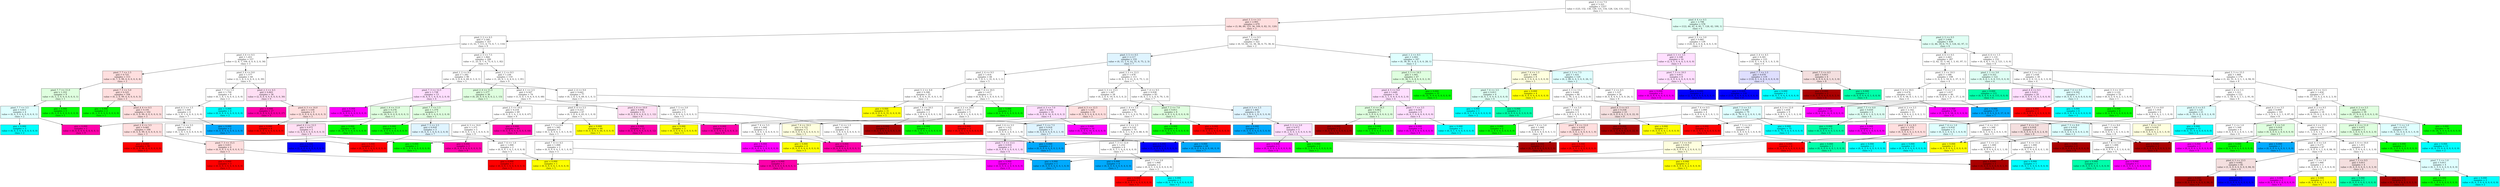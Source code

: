// The Round Table
digraph {
	node [shape=rectangle]
	"11[(42, 7.5), 0.46538246188850096, 3.3208058114881256, 1257, (125, 132, 130, 129, 121, 116, 128, 124, 131, 121), 1, 1]" [label="pixel_5_2 <= 7.5
gini = 3.321
samples = 1257
value = (125, 132, 130, 129, 121, 116, 128, 124, 131, 121)
class = 1" fillcolor="#ffffffff" style=filled]
	"12[(43, 3.5), 0.4619229998116796, 2.9046774419390085, 679, (3, 86, 89, 123, 36, 109, 0, 82, 31, 120), 3, 1]" [label="pixel_5_3 <= 3.5
gini = 2.905
samples = 679
value = (3, 86, 89, 123, 36, 109, 0, 82, 31, 120)
class = 3" fillcolor="#ff000020" style=filled]
	"13[(26, 6.5), 0.5018873545475588, 2.2400161554800038, 357, (3, 33, 7, 111, 6, 73, 0, 7, 1, 116), 9, 1]" [label="pixel_3_2 <= 6.5
gini = 2.240
samples = 357
value = (3, 33, 7, 111, 6, 73, 0, 7, 1, 116)
class = 9" fillcolor="#ffffffff" style=filled]
	"14[(30, 0.5), 0.4867409397871353, 1.4508567250471154, 157, (2, 8, 7, 104, 0, 0, 0, 2, 0, 34), 3, 1]" [label="pixel_3_6 <= 0.5
gini = 1.451
samples = 157
value = (2, 8, 7, 104, 0, 0, 0, 2, 0, 34)
class = 3" fillcolor="#ffffffff" style=filled]
	"15[(63, 1.5), 0.3187452263314944, 0.7253765080395412, 113, (0, 7, 3, 99, 0, 0, 0, 0, 0, 4), 3, 1]" [label="pixel_7_7 <= 1.5
gini = 0.725
samples = 113
value = (0, 7, 3, 99, 0, 0, 0, 0, 0, 4)
class = 3" fillcolor="#ff000020" style=filled]
	"16[(59, 5.0), 0.13709947889981772, 0.32485132496758434, 104, (0, 2, 0, 99, 0, 0, 0, 0, 0, 3), 3, 1]" [label="pixel_7_3 <= 5.0
gini = 0.325
samples = 104
value = (0, 2, 0, 99, 0, 0, 0, 0, 0, 3)
class = 3" fillcolor="#ff000020" style=filled]
	"16[False, 0, 0, 2, (0, 2, 0, 0, 0, 0, 0, 0, 0, 0), 1, 0]" [label="gini = 0.000
samples = 2
value = (0, 2, 0, 0, 0, 0, 0, 0, 0, 0)
class = 1" fillcolor="#00ff00ff" style=filled]
	"16[(59, 5.0), 0.13709947889981772, 0.32485132496758434, 104, (0, 2, 0, 99, 0, 0, 0, 0, 0, 3), 3, 1]" -> "16[False, 0, 0, 2, (0, 2, 0, 0, 0, 0, 0, 0, 0, 0), 1, 0]"
	"17[(36, 0.5), 0.1122242980534962, 0.19143325481419343, 102, (0, 0, 0, 99, 0, 0, 0, 0, 0, 3), 3, 1]" [label="pixel_4_4 <= 0.5
gini = 0.191
samples = 102
value = (0, 0, 0, 99, 0, 0, 0, 0, 0, 3)
class = 3" fillcolor="#ff000020" style=filled]
	"17[False, 0, 0, 2, (0, 0, 0, 0, 0, 0, 0, 0, 0, 2), 9, 0]" [label="gini = 0.000
samples = 2
value = (0, 0, 0, 0, 0, 0, 0, 0, 0, 2)
class = 9" fillcolor="#ff00aaff" style=filled]
	"17[(36, 0.5), 0.1122242980534962, 0.19143325481419343, 102, (0, 0, 0, 99, 0, 0, 0, 0, 0, 3), 3, 1]" -> "17[False, 0, 0, 2, (0, 0, 0, 0, 0, 0, 0, 0, 0, 2), 9, 0]"
	"18[(20, 3.5), 0.04834201091754586, 0.08079313589591118, 100, (0, 0, 0, 99, 0, 0, 0, 0, 0, 1), 3, 1]" [label="pixel_2_4 <= 3.5
gini = 0.081
samples = 100
value = (0, 0, 0, 99, 0, 0, 0, 0, 0, 1)
class = 3" fillcolor="#ff000020" style=filled]
	"19[(59, 15.5), 0.8112781244591328, 0.8112781244591328, 4, (0, 0, 0, 3, 0, 0, 0, 0, 0, 1), 3, 1]" [label="pixel_7_3 <= 15.5
gini = 0.811
samples = 4
value = (0, 0, 0, 3, 0, 0, 0, 0, 0, 1)
class = 3" fillcolor="#ff000020" style=filled]
	"19[False, 0, 0, 3, (0, 0, 0, 3, 0, 0, 0, 0, 0, 0), 3, 0]" [label="gini = 0.000
samples = 3
value = (0, 0, 0, 3, 0, 0, 0, 0, 0, 0)
class = 3" fillcolor="#ff0000ff" style=filled]
	"19[(59, 15.5), 0.8112781244591328, 0.8112781244591328, 4, (0, 0, 0, 3, 0, 0, 0, 0, 0, 1), 3, 1]" -> "19[False, 0, 0, 3, (0, 0, 0, 3, 0, 0, 0, 0, 0, 0), 3, 0]"
	"19[False, 0, 0, 1, (0, 0, 0, 0, 0, 0, 0, 0, 0, 1), 9, 0]" [label="gini = 0.000
samples = 1
value = (0, 0, 0, 0, 0, 0, 0, 0, 0, 1)
class = 9" fillcolor="#ff00aaff" style=filled]
	"19[(59, 15.5), 0.8112781244591328, 0.8112781244591328, 4, (0, 0, 0, 3, 0, 0, 0, 0, 0, 1), 3, 1]" -> "19[False, 0, 0, 1, (0, 0, 0, 0, 0, 0, 0, 0, 0, 1), 9, 0]"
	"18[(20, 3.5), 0.04834201091754586, 0.08079313589591118, 100, (0, 0, 0, 99, 0, 0, 0, 0, 0, 1), 3, 1]" -> "19[(59, 15.5), 0.8112781244591328, 0.8112781244591328, 4, (0, 0, 0, 3, 0, 0, 0, 0, 0, 1), 3, 1]"
	"18[False, 0, 0, 96, (0, 0, 0, 96, 0, 0, 0, 0, 0, 0), 3, 0]" [label="gini = 0.000
samples = 96
value = (0, 0, 0, 96, 0, 0, 0, 0, 0, 0)
class = 3" fillcolor="#ff0000ff" style=filled]
	"18[(20, 3.5), 0.04834201091754586, 0.08079313589591118, 100, (0, 0, 0, 99, 0, 0, 0, 0, 0, 1), 3, 1]" -> "18[False, 0, 0, 96, (0, 0, 0, 96, 0, 0, 0, 0, 0, 0), 3, 0]"
	"17[(36, 0.5), 0.1122242980534962, 0.19143325481419343, 102, (0, 0, 0, 99, 0, 0, 0, 0, 0, 3), 3, 1]" -> "18[(20, 3.5), 0.04834201091754586, 0.08079313589591118, 100, (0, 0, 0, 99, 0, 0, 0, 0, 0, 1), 3, 1]"
	"16[(59, 5.0), 0.13709947889981772, 0.32485132496758434, 104, (0, 2, 0, 99, 0, 0, 0, 0, 0, 3), 3, 1]" -> "17[(36, 0.5), 0.1122242980534962, 0.19143325481419343, 102, (0, 0, 0, 99, 0, 0, 0, 0, 0, 3), 3, 1]"
	"15[(63, 1.5), 0.3187452263314944, 0.7253765080395412, 113, (0, 7, 3, 99, 0, 0, 0, 0, 0, 4), 3, 1]" -> "16[(59, 5.0), 0.13709947889981772, 0.32485132496758434, 104, (0, 2, 0, 99, 0, 0, 0, 0, 0, 3), 3, 1]"
	"16[(63, 11.0), 0.9910760598382221, 1.3516441151533922, 9, (0, 5, 3, 0, 0, 0, 0, 0, 0, 1), 1, 1]" [label="pixel_7_7 <= 11.0
gini = 1.352
samples = 9
value = (0, 5, 3, 0, 0, 0, 0, 0, 0, 1)
class = 1" fillcolor="#00ff0020" style=filled]
	"17[(63, 3.5), 0.8112781244591328, 0.8112781244591328, 4, (0, 0, 3, 0, 0, 0, 0, 0, 0, 1), 2, 1]" [label="pixel_7_7 <= 3.5
gini = 0.811
samples = 4
value = (0, 0, 3, 0, 0, 0, 0, 0, 0, 1)
class = 2" fillcolor="#00ffff20" style=filled]
	"17[False, 0, 0, 1, (0, 0, 0, 0, 0, 0, 0, 0, 0, 1), 9, 0]" [label="gini = 0.000
samples = 1
value = (0, 0, 0, 0, 0, 0, 0, 0, 0, 1)
class = 9" fillcolor="#ff00aaff" style=filled]
	"17[(63, 3.5), 0.8112781244591328, 0.8112781244591328, 4, (0, 0, 3, 0, 0, 0, 0, 0, 0, 1), 2, 1]" -> "17[False, 0, 0, 1, (0, 0, 0, 0, 0, 0, 0, 0, 0, 1), 9, 0]"
	"17[False, 0, 0, 3, (0, 0, 3, 0, 0, 0, 0, 0, 0, 0), 2, 0]" [label="gini = 0.000
samples = 3
value = (0, 0, 3, 0, 0, 0, 0, 0, 0, 0)
class = 2" fillcolor="#00ffffff" style=filled]
	"17[(63, 3.5), 0.8112781244591328, 0.8112781244591328, 4, (0, 0, 3, 0, 0, 0, 0, 0, 0, 1), 2, 1]" -> "17[False, 0, 0, 3, (0, 0, 3, 0, 0, 0, 0, 0, 0, 0), 2, 0]"
	"16[(63, 11.0), 0.9910760598382221, 1.3516441151533922, 9, (0, 5, 3, 0, 0, 0, 0, 0, 0, 1), 1, 1]" -> "17[(63, 3.5), 0.8112781244591328, 0.8112781244591328, 4, (0, 0, 3, 0, 0, 0, 0, 0, 0, 1), 2, 1]"
	"16[False, 0, 0, 5, (0, 5, 0, 0, 0, 0, 0, 0, 0, 0), 1, 0]" [label="gini = 0.000
samples = 5
value = (0, 5, 0, 0, 0, 0, 0, 0, 0, 0)
class = 1" fillcolor="#00ff00ff" style=filled]
	"16[(63, 11.0), 0.9910760598382221, 1.3516441151533922, 9, (0, 5, 3, 0, 0, 0, 0, 0, 0, 1), 1, 1]" -> "16[False, 0, 0, 5, (0, 5, 0, 0, 0, 0, 0, 0, 0, 0), 1, 0]"
	"15[(63, 1.5), 0.3187452263314944, 0.7253765080395412, 113, (0, 7, 3, 99, 0, 0, 0, 0, 0, 4), 3, 1]" -> "16[(63, 11.0), 0.9910760598382221, 1.3516441151533922, 9, (0, 5, 3, 0, 0, 0, 0, 0, 0, 1), 1, 1]"
	"14[(30, 0.5), 0.4867409397871353, 1.4508567250471154, 157, (2, 8, 7, 104, 0, 0, 0, 2, 0, 34), 3, 1]" -> "15[(63, 1.5), 0.3187452263314944, 0.7253765080395412, 113, (0, 7, 3, 99, 0, 0, 0, 0, 0, 4), 3, 1]"
	"15[(44, 9.0), 0.6020011521291144, 1.57724165630338, 44, (2, 1, 4, 5, 0, 0, 0, 2, 0, 30), 9, 1]" [label="pixel_5_4 <= 9.0
gini = 1.577
samples = 44
value = (2, 1, 4, 5, 0, 0, 0, 2, 0, 30)
class = 9" fillcolor="#ffffffff" style=filled]
	"16[(19, 4.5), 0.4204484631347317, 0.8030717273241024, 36, (2, 0, 0, 4, 0, 0, 0, 0, 0, 30), 9, 1]" [label="pixel_2_3 <= 4.5
gini = 0.803
samples = 36
value = (2, 0, 0, 4, 0, 0, 0, 0, 0, 30)
class = 9" fillcolor="#ff00aa20" style=filled]
	"17[(53, 14.0), 0.9910760598382222, 1.5304930567574826, 9, (2, 0, 0, 4, 0, 0, 0, 0, 0, 3), 3, 1]" [label="pixel_6_5 <= 14.0
gini = 1.530
samples = 9
value = (2, 0, 0, 4, 0, 0, 0, 0, 0, 3)
class = 3" fillcolor="#ff000020" style=filled]
	"18[(50, 12.5), 0.9709505944546686, 0.9709505944546686, 5, (2, 0, 0, 0, 0, 0, 0, 0, 0, 3), 9, 1]" [label="pixel_6_2 <= 12.5
gini = 0.971
samples = 5
value = (2, 0, 0, 0, 0, 0, 0, 0, 0, 3)
class = 9" fillcolor="#ff00aa20" style=filled]
	"18[False, 0, 0, 3, (0, 0, 0, 0, 0, 0, 0, 0, 0, 3), 9, 0]" [label="gini = 0.000
samples = 3
value = (0, 0, 0, 0, 0, 0, 0, 0, 0, 3)
class = 9" fillcolor="#ff00aaff" style=filled]
	"18[(50, 12.5), 0.9709505944546686, 0.9709505944546686, 5, (2, 0, 0, 0, 0, 0, 0, 0, 0, 3), 9, 1]" -> "18[False, 0, 0, 3, (0, 0, 0, 0, 0, 0, 0, 0, 0, 3), 9, 0]"
	"18[False, 0, 0, 2, (2, 0, 0, 0, 0, 0, 0, 0, 0, 0), 0, 0]" [label="gini = 0.000
samples = 2
value = (2, 0, 0, 0, 0, 0, 0, 0, 0, 0)
class = 0" fillcolor="#0000ffff" style=filled]
	"18[(50, 12.5), 0.9709505944546686, 0.9709505944546686, 5, (2, 0, 0, 0, 0, 0, 0, 0, 0, 3), 9, 1]" -> "18[False, 0, 0, 2, (2, 0, 0, 0, 0, 0, 0, 0, 0, 0), 0, 0]"
	"17[(53, 14.0), 0.9910760598382222, 1.5304930567574826, 9, (2, 0, 0, 4, 0, 0, 0, 0, 0, 3), 3, 1]" -> "18[(50, 12.5), 0.9709505944546686, 0.9709505944546686, 5, (2, 0, 0, 0, 0, 0, 0, 0, 0, 3), 9, 1]"
	"17[False, 0, 0, 4, (0, 0, 0, 4, 0, 0, 0, 0, 0, 0), 3, 0]" [label="gini = 0.000
samples = 4
value = (0, 0, 0, 4, 0, 0, 0, 0, 0, 0)
class = 3" fillcolor="#ff0000ff" style=filled]
	"17[(53, 14.0), 0.9910760598382222, 1.5304930567574826, 9, (2, 0, 0, 4, 0, 0, 0, 0, 0, 3), 3, 1]" -> "17[False, 0, 0, 4, (0, 0, 0, 4, 0, 0, 0, 0, 0, 0), 3, 0]"
	"16[(19, 4.5), 0.4204484631347317, 0.8030717273241024, 36, (2, 0, 0, 4, 0, 0, 0, 0, 0, 30), 9, 1]" -> "17[(53, 14.0), 0.9910760598382222, 1.5304930567574826, 9, (2, 0, 0, 4, 0, 0, 0, 0, 0, 3), 3, 1]"
	"16[False, 0, 0, 27, (0, 0, 0, 0, 0, 0, 0, 0, 0, 27), 9, 0]" [label="gini = 0.000
samples = 27
value = (0, 0, 0, 0, 0, 0, 0, 0, 0, 27)
class = 9" fillcolor="#ff00aaff" style=filled]
	"16[(19, 4.5), 0.4204484631347317, 0.8030717273241024, 36, (2, 0, 0, 4, 0, 0, 0, 0, 0, 30), 9, 1]" -> "16[False, 0, 0, 27, (0, 0, 0, 0, 0, 0, 0, 0, 0, 27), 9, 0]"
	"15[(44, 9.0), 0.6020011521291144, 1.57724165630338, 44, (2, 1, 4, 5, 0, 0, 0, 2, 0, 30), 9, 1]" -> "16[(19, 4.5), 0.4204484631347317, 0.8030717273241024, 36, (2, 0, 0, 4, 0, 0, 0, 0, 0, 30), 9, 1]"
	"16[(63, 1.5), 1.0, 1.75, 8, (0, 1, 4, 1, 0, 0, 0, 2, 0, 0), 2, 1]" [label="pixel_7_7 <= 1.5
gini = 1.750
samples = 8
value = (0, 1, 4, 1, 0, 0, 0, 2, 0, 0)
class = 2" fillcolor="#ffffffff" style=filled]
	"17[(53, 1.5), 1.0, 1.5, 4, (0, 1, 0, 1, 0, 0, 0, 2, 0, 0), 7, 1]" [label="pixel_6_5 <= 1.5
gini = 1.500
samples = 4
value = (0, 1, 0, 1, 0, 0, 0, 2, 0, 0)
class = 7" fillcolor="#ffffffff" style=filled]
	"17[False, 0, 0, 2, (0, 0, 0, 0, 0, 0, 0, 2, 0, 0), 7, 0]" [label="gini = 0.000
samples = 2
value = (0, 0, 0, 0, 0, 0, 0, 2, 0, 0)
class = 7" fillcolor="#00aaffff" style=filled]
	"17[(53, 1.5), 1.0, 1.5, 4, (0, 1, 0, 1, 0, 0, 0, 2, 0, 0), 7, 1]" -> "17[False, 0, 0, 2, (0, 0, 0, 0, 0, 0, 0, 2, 0, 0), 7, 0]"
	"18[(62, 3.5), 1.0, 1.0, 2, (0, 1, 0, 1, 0, 0, 0, 0, 0, 0), 1, 1]" [label="pixel_7_6 <= 3.5
gini = 1.000
samples = 2
value = (0, 1, 0, 1, 0, 0, 0, 0, 0, 0)
class = 1" fillcolor="#ffffffff" style=filled]
	"18[False, 0, 0, 1, (0, 0, 0, 1, 0, 0, 0, 0, 0, 0), 3, 0]" [label="gini = 0.000
samples = 1
value = (0, 0, 0, 1, 0, 0, 0, 0, 0, 0)
class = 3" fillcolor="#ff0000ff" style=filled]
	"18[(62, 3.5), 1.0, 1.0, 2, (0, 1, 0, 1, 0, 0, 0, 0, 0, 0), 1, 1]" -> "18[False, 0, 0, 1, (0, 0, 0, 1, 0, 0, 0, 0, 0, 0), 3, 0]"
	"18[False, 0, 0, 1, (0, 1, 0, 0, 0, 0, 0, 0, 0, 0), 1, 0]" [label="gini = 0.000
samples = 1
value = (0, 1, 0, 0, 0, 0, 0, 0, 0, 0)
class = 1" fillcolor="#00ff00ff" style=filled]
	"18[(62, 3.5), 1.0, 1.0, 2, (0, 1, 0, 1, 0, 0, 0, 0, 0, 0), 1, 1]" -> "18[False, 0, 0, 1, (0, 1, 0, 0, 0, 0, 0, 0, 0, 0), 1, 0]"
	"17[(53, 1.5), 1.0, 1.5, 4, (0, 1, 0, 1, 0, 0, 0, 2, 0, 0), 7, 1]" -> "18[(62, 3.5), 1.0, 1.0, 2, (0, 1, 0, 1, 0, 0, 0, 0, 0, 0), 1, 1]"
	"16[(63, 1.5), 1.0, 1.75, 8, (0, 1, 4, 1, 0, 0, 0, 2, 0, 0), 2, 1]" -> "17[(53, 1.5), 1.0, 1.5, 4, (0, 1, 0, 1, 0, 0, 0, 2, 0, 0), 7, 1]"
	"16[False, 0, 0, 4, (0, 0, 4, 0, 0, 0, 0, 0, 0, 0), 2, 0]" [label="gini = 0.000
samples = 4
value = (0, 0, 4, 0, 0, 0, 0, 0, 0, 0)
class = 2" fillcolor="#00ffffff" style=filled]
	"16[(63, 1.5), 1.0, 1.75, 8, (0, 1, 4, 1, 0, 0, 0, 2, 0, 0), 2, 1]" -> "16[False, 0, 0, 4, (0, 0, 4, 0, 0, 0, 0, 0, 0, 0), 2, 0]"
	"15[(44, 9.0), 0.6020011521291144, 1.57724165630338, 44, (2, 1, 4, 5, 0, 0, 0, 2, 0, 30), 9, 1]" -> "16[(63, 1.5), 1.0, 1.75, 8, (0, 1, 4, 1, 0, 0, 0, 2, 0, 0), 2, 1]"
	"14[(30, 0.5), 0.4867409397871353, 1.4508567250471154, 157, (2, 8, 7, 104, 0, 0, 0, 2, 0, 34), 3, 1]" -> "15[(44, 9.0), 0.6020011521291144, 1.57724165630338, 44, (2, 1, 4, 5, 0, 0, 0, 2, 0, 30), 9, 1]"
	"13[(26, 6.5), 0.5018873545475588, 2.2400161554800038, 357, (3, 33, 7, 111, 6, 73, 0, 7, 1, 116), 9, 1]" -> "14[(30, 0.5), 0.4867409397871353, 1.4508567250471154, 157, (2, 8, 7, 104, 0, 0, 0, 2, 0, 34), 3, 1]"
	"14[(21, 7.5), 0.7067490328872604, 1.9636373805024285, 200, (1, 25, 0, 7, 6, 73, 0, 5, 1, 82), 9, 1]" [label="pixel_2_5 <= 7.5
gini = 1.964
samples = 200
value = (1, 25, 0, 7, 6, 73, 0, 5, 1, 82)
class = 9" fillcolor="#ffffffff" style=filled]
	"15[(10, 9.5), 0.4817092910426524, 1.2821612574080323, 90, (0, 5, 0, 6, 6, 69, 0, 3, 0, 1), 5, 1]" [label="pixel_1_2 <= 9.5
gini = 1.282
samples = 90
value = (0, 5, 0, 6, 6, 69, 0, 3, 0, 1)
class = 5" fillcolor="#ffffffff" style=filled]
	"16[(59, 12.5), 0.9957274520849259, 1.7381493331928664, 13, (0, 4, 0, 1, 6, 0, 0, 2, 0, 0), 4, 1]" [label="pixel_7_3 <= 12.5
gini = 1.738
samples = 13
value = (0, 4, 0, 1, 6, 0, 0, 2, 0, 0)
class = 4" fillcolor="#ff00ff20" style=filled]
	"16[False, 0, 0, 6, (0, 0, 0, 0, 6, 0, 0, 0, 0, 0), 4, 0]" [label="gini = 0.000
samples = 6
value = (0, 0, 0, 0, 6, 0, 0, 0, 0, 0)
class = 4" fillcolor="#ff00ffff" style=filled]
	"16[(59, 12.5), 0.9957274520849259, 1.7381493331928664, 13, (0, 4, 0, 1, 6, 0, 0, 2, 0, 0), 4, 1]" -> "16[False, 0, 0, 6, (0, 0, 0, 0, 6, 0, 0, 0, 0, 0), 4, 0]"
	"17[(63, 1.5), 0.9852281360342513, 1.3787834934861753, 7, (0, 4, 0, 1, 0, 0, 0, 2, 0, 0), 1, 1]" [label="pixel_7_7 <= 1.5
gini = 1.379
samples = 7
value = (0, 4, 0, 1, 0, 0, 0, 2, 0, 0)
class = 1" fillcolor="#00ff0020" style=filled]
	"18[(61, 2.5), 0.9182958340544896, 0.9182958340544896, 3, (0, 0, 0, 1, 0, 0, 0, 2, 0, 0), 7, 1]" [label="pixel_7_5 <= 2.5
gini = 0.918
samples = 3
value = (0, 0, 0, 1, 0, 0, 0, 2, 0, 0)
class = 7" fillcolor="#00aaff20" style=filled]
	"18[False, 0, 0, 2, (0, 0, 0, 0, 0, 0, 0, 2, 0, 0), 7, 0]" [label="gini = 0.000
samples = 2
value = (0, 0, 0, 0, 0, 0, 0, 2, 0, 0)
class = 7" fillcolor="#00aaffff" style=filled]
	"18[(61, 2.5), 0.9182958340544896, 0.9182958340544896, 3, (0, 0, 0, 1, 0, 0, 0, 2, 0, 0), 7, 1]" -> "18[False, 0, 0, 2, (0, 0, 0, 0, 0, 0, 0, 2, 0, 0), 7, 0]"
	"18[False, 0, 0, 1, (0, 0, 0, 1, 0, 0, 0, 0, 0, 0), 3, 0]" [label="gini = 0.000
samples = 1
value = (0, 0, 0, 1, 0, 0, 0, 0, 0, 0)
class = 3" fillcolor="#ff0000ff" style=filled]
	"18[(61, 2.5), 0.9182958340544896, 0.9182958340544896, 3, (0, 0, 0, 1, 0, 0, 0, 2, 0, 0), 7, 1]" -> "18[False, 0, 0, 1, (0, 0, 0, 1, 0, 0, 0, 0, 0, 0), 3, 0]"
	"17[(63, 1.5), 0.9852281360342513, 1.3787834934861753, 7, (0, 4, 0, 1, 0, 0, 0, 2, 0, 0), 1, 1]" -> "18[(61, 2.5), 0.9182958340544896, 0.9182958340544896, 3, (0, 0, 0, 1, 0, 0, 0, 2, 0, 0), 7, 1]"
	"17[False, 0, 0, 4, (0, 4, 0, 0, 0, 0, 0, 0, 0, 0), 1, 0]" [label="gini = 0.000
samples = 4
value = (0, 4, 0, 0, 0, 0, 0, 0, 0, 0)
class = 1" fillcolor="#00ff00ff" style=filled]
	"17[(63, 1.5), 0.9852281360342513, 1.3787834934861753, 7, (0, 4, 0, 1, 0, 0, 0, 2, 0, 0), 1, 1]" -> "17[False, 0, 0, 4, (0, 4, 0, 0, 0, 0, 0, 0, 0, 0), 1, 0]"
	"16[(59, 12.5), 0.9957274520849259, 1.7381493331928664, 13, (0, 4, 0, 1, 6, 0, 0, 2, 0, 0), 4, 1]" -> "17[(63, 1.5), 0.9852281360342513, 1.3787834934861753, 7, (0, 4, 0, 1, 0, 0, 0, 2, 0, 0), 1, 1]"
	"15[(10, 9.5), 0.4817092910426524, 1.2821612574080323, 90, (0, 5, 0, 6, 6, 69, 0, 3, 0, 1), 5, 1]" -> "16[(59, 12.5), 0.9957274520849259, 1.7381493331928664, 13, (0, 4, 0, 1, 6, 0, 0, 2, 0, 0), 4, 1]"
	"16[(20, 9.0), 0.27092243185868725, 0.6421394239139862, 77, (0, 1, 0, 5, 0, 69, 0, 1, 0, 1), 5, 1]" [label="pixel_2_4 <= 9.0
gini = 0.642
samples = 77
value = (0, 1, 0, 5, 0, 69, 0, 1, 0, 1)
class = 5" fillcolor="#ffffffff" style=filled]
	"17[(4, 5.5), 0.152525080771011, 0.22349355095255533, 67, (0, 1, 0, 0, 0, 65, 0, 1, 0, 0), 5, 1]" [label="pixel_0_4 <= 5.5
gini = 0.223
samples = 67
value = (0, 1, 0, 0, 0, 65, 0, 1, 0, 0)
class = 5" fillcolor="#ffffffff" style=filled]
	"18[(63, 6.0), 0.9182958340544894, 1.584962500721156, 3, (0, 1, 0, 0, 0, 1, 0, 1, 0, 0), 1, 1]" [label="pixel_7_7 <= 6.0
gini = 1.585
samples = 3
value = (0, 1, 0, 0, 0, 1, 0, 1, 0, 0)
class = 1" fillcolor="#ffffffff" style=filled]
	"19[(60, 4.5), 1.0, 1.0, 2, (0, 0, 0, 0, 0, 1, 0, 1, 0, 0), 5, 1]" [label="pixel_7_4 <= 4.5
gini = 1.000
samples = 2
value = (0, 0, 0, 0, 0, 1, 0, 1, 0, 0)
class = 5" fillcolor="#ffffffff" style=filled]
	"19[False, 0, 0, 1, (0, 0, 0, 0, 0, 1, 0, 0, 0, 0), 5, 0]" [label="gini = 0.000
samples = 1
value = (0, 0, 0, 0, 0, 1, 0, 0, 0, 0)
class = 5" fillcolor="#ffff00ff" style=filled]
	"19[(60, 4.5), 1.0, 1.0, 2, (0, 0, 0, 0, 0, 1, 0, 1, 0, 0), 5, 1]" -> "19[False, 0, 0, 1, (0, 0, 0, 0, 0, 1, 0, 0, 0, 0), 5, 0]"
	"19[False, 0, 0, 1, (0, 0, 0, 0, 0, 0, 0, 1, 0, 0), 7, 0]" [label="gini = 0.000
samples = 1
value = (0, 0, 0, 0, 0, 0, 0, 1, 0, 0)
class = 7" fillcolor="#00aaffff" style=filled]
	"19[(60, 4.5), 1.0, 1.0, 2, (0, 0, 0, 0, 0, 1, 0, 1, 0, 0), 5, 1]" -> "19[False, 0, 0, 1, (0, 0, 0, 0, 0, 0, 0, 1, 0, 0), 7, 0]"
	"18[(63, 6.0), 0.9182958340544894, 1.584962500721156, 3, (0, 1, 0, 0, 0, 1, 0, 1, 0, 0), 1, 1]" -> "19[(60, 4.5), 1.0, 1.0, 2, (0, 0, 0, 0, 0, 1, 0, 1, 0, 0), 5, 1]"
	"18[False, 0, 0, 1, (0, 1, 0, 0, 0, 0, 0, 0, 0, 0), 1, 0]" [label="gini = 0.000
samples = 1
value = (0, 1, 0, 0, 0, 0, 0, 0, 0, 0)
class = 1" fillcolor="#00ff00ff" style=filled]
	"18[(63, 6.0), 0.9182958340544894, 1.584962500721156, 3, (0, 1, 0, 0, 0, 1, 0, 1, 0, 0), 1, 1]" -> "18[False, 0, 0, 1, (0, 1, 0, 0, 0, 0, 0, 0, 0, 0), 1, 0]"
	"17[(4, 5.5), 0.152525080771011, 0.22349355095255533, 67, (0, 1, 0, 0, 0, 65, 0, 1, 0, 0), 5, 1]" -> "18[(63, 6.0), 0.9182958340544894, 1.584962500721156, 3, (0, 1, 0, 0, 0, 1, 0, 1, 0, 0), 1, 1]"
	"17[False, 0, 0, 64, (0, 0, 0, 0, 0, 64, 0, 0, 0, 0), 5, 0]" [label="gini = 0.000
samples = 64
value = (0, 0, 0, 0, 0, 64, 0, 0, 0, 0)
class = 5" fillcolor="#ffff00ff" style=filled]
	"17[(4, 5.5), 0.152525080771011, 0.22349355095255533, 67, (0, 1, 0, 0, 0, 65, 0, 1, 0, 0), 5, 1]" -> "17[False, 0, 0, 64, (0, 0, 0, 0, 0, 64, 0, 0, 0, 0), 5, 0]"
	"16[(20, 9.0), 0.27092243185868725, 0.6421394239139862, 77, (0, 1, 0, 5, 0, 69, 0, 1, 0, 1), 5, 1]" -> "17[(4, 5.5), 0.152525080771011, 0.22349355095255533, 67, (0, 1, 0, 0, 0, 65, 0, 1, 0, 0), 5, 1]"
	"17[(53, 12.5), 1.0, 1.3609640474436813, 10, (0, 0, 0, 5, 0, 4, 0, 0, 0, 1), 3, 1]" [label="pixel_6_5 <= 12.5
gini = 1.361
samples = 10
value = (0, 0, 0, 5, 0, 4, 0, 0, 0, 1)
class = 3" fillcolor="#ff000020" style=filled]
	"18[(62, 10.5), 0.7219280948873623, 0.7219280948873623, 5, (0, 0, 0, 0, 0, 4, 0, 0, 0, 1), 5, 1]" [label="pixel_7_6 <= 10.5
gini = 0.722
samples = 5
value = (0, 0, 0, 0, 0, 4, 0, 0, 0, 1)
class = 5" fillcolor="#ffff0020" style=filled]
	"18[False, 0, 0, 4, (0, 0, 0, 0, 0, 4, 0, 0, 0, 0), 5, 0]" [label="gini = 0.000
samples = 4
value = (0, 0, 0, 0, 0, 4, 0, 0, 0, 0)
class = 5" fillcolor="#ffff00ff" style=filled]
	"18[(62, 10.5), 0.7219280948873623, 0.7219280948873623, 5, (0, 0, 0, 0, 0, 4, 0, 0, 0, 1), 5, 1]" -> "18[False, 0, 0, 4, (0, 0, 0, 0, 0, 4, 0, 0, 0, 0), 5, 0]"
	"18[False, 0, 0, 1, (0, 0, 0, 0, 0, 0, 0, 0, 0, 1), 9, 0]" [label="gini = 0.000
samples = 1
value = (0, 0, 0, 0, 0, 0, 0, 0, 0, 1)
class = 9" fillcolor="#ff00aaff" style=filled]
	"18[(62, 10.5), 0.7219280948873623, 0.7219280948873623, 5, (0, 0, 0, 0, 0, 4, 0, 0, 0, 1), 5, 1]" -> "18[False, 0, 0, 1, (0, 0, 0, 0, 0, 0, 0, 0, 0, 1), 9, 0]"
	"17[(53, 12.5), 1.0, 1.3609640474436813, 10, (0, 0, 0, 5, 0, 4, 0, 0, 0, 1), 3, 1]" -> "18[(62, 10.5), 0.7219280948873623, 0.7219280948873623, 5, (0, 0, 0, 0, 0, 4, 0, 0, 0, 1), 5, 1]"
	"17[False, 0, 0, 5, (0, 0, 0, 5, 0, 0, 0, 0, 0, 0), 3, 0]" [label="gini = 0.000
samples = 5
value = (0, 0, 0, 5, 0, 0, 0, 0, 0, 0)
class = 3" fillcolor="#ff0000ff" style=filled]
	"17[(53, 12.5), 1.0, 1.3609640474436813, 10, (0, 0, 0, 5, 0, 4, 0, 0, 0, 1), 3, 1]" -> "17[False, 0, 0, 5, (0, 0, 0, 5, 0, 0, 0, 0, 0, 0), 3, 0]"
	"16[(20, 9.0), 0.27092243185868725, 0.6421394239139862, 77, (0, 1, 0, 5, 0, 69, 0, 1, 0, 1), 5, 1]" -> "17[(53, 12.5), 1.0, 1.3609640474436813, 10, (0, 0, 0, 5, 0, 4, 0, 0, 0, 1), 3, 1]"
	"15[(10, 9.5), 0.4817092910426524, 1.2821612574080323, 90, (0, 5, 0, 6, 6, 69, 0, 3, 0, 1), 5, 1]" -> "16[(20, 9.0), 0.27092243185868725, 0.6421394239139862, 77, (0, 1, 0, 5, 0, 69, 0, 1, 0, 1), 5, 1]"
	"14[(21, 7.5), 0.7067490328872604, 1.9636373805024285, 200, (1, 25, 0, 7, 6, 73, 0, 5, 1, 82), 9, 1]" -> "15[(10, 9.5), 0.4817092910426524, 1.2821612574080323, 90, (0, 5, 0, 6, 6, 69, 0, 3, 0, 1), 5, 1]"
	"15[(10, 8.5), 0.44416416987681556, 1.2362105123300975, 110, (1, 20, 0, 1, 0, 4, 0, 2, 1, 81), 9, 1]" [label="pixel_1_2 <= 8.5
gini = 1.236
samples = 110
value = (1, 20, 0, 1, 0, 4, 0, 2, 1, 81)
class = 9" fillcolor="#ffffffff" style=filled]
	"16[(20, 11.5), 0.8385863586739216, 1.3770283838428279, 36, (0, 20, 0, 0, 0, 0, 0, 2, 1, 13), 1, 1]" [label="pixel_2_4 <= 11.5
gini = 1.377
samples = 36
value = (0, 20, 0, 0, 0, 0, 0, 2, 1, 13)
class = 1" fillcolor="#00ff0020" style=filled]
	"17[(44, 10.0), 0.7219280948873624, 0.9055872616982603, 15, (0, 0, 0, 0, 0, 0, 0, 2, 1, 12), 9, 1]" [label="pixel_5_4 <= 10.0
gini = 0.906
samples = 15
value = (0, 0, 0, 0, 0, 0, 0, 2, 1, 12)
class = 9" fillcolor="#ff00aa20" style=filled]
	"17[False, 0, 0, 12, (0, 0, 0, 0, 0, 0, 0, 0, 0, 12), 9, 0]" [label="gini = 0.000
samples = 12
value = (0, 0, 0, 0, 0, 0, 0, 0, 0, 12)
class = 9" fillcolor="#ff00aaff" style=filled]
	"17[(44, 10.0), 0.7219280948873624, 0.9055872616982603, 15, (0, 0, 0, 0, 0, 0, 0, 2, 1, 12), 9, 1]" -> "17[False, 0, 0, 12, (0, 0, 0, 0, 0, 0, 0, 0, 0, 12), 9, 0]"
	"18[(61, 7.5), 0.9182958340544896, 0.9182958340544896, 3, (0, 0, 0, 0, 0, 0, 0, 2, 1, 0), 7, 1]" [label="pixel_7_5 <= 7.5
gini = 0.918
samples = 3
value = (0, 0, 0, 0, 0, 0, 0, 2, 1, 0)
class = 7" fillcolor="#00aaff20" style=filled]
	"18[False, 0, 0, 2, (0, 0, 0, 0, 0, 0, 0, 2, 0, 0), 7, 0]" [label="gini = 0.000
samples = 2
value = (0, 0, 0, 0, 0, 0, 0, 2, 0, 0)
class = 7" fillcolor="#00aaffff" style=filled]
	"18[(61, 7.5), 0.9182958340544896, 0.9182958340544896, 3, (0, 0, 0, 0, 0, 0, 0, 2, 1, 0), 7, 1]" -> "18[False, 0, 0, 2, (0, 0, 0, 0, 0, 0, 0, 2, 0, 0), 7, 0]"
	"18[False, 0, 0, 1, (0, 0, 0, 0, 0, 0, 0, 0, 1, 0), 8, 0]" [label="gini = 0.000
samples = 1
value = (0, 0, 0, 0, 0, 0, 0, 0, 1, 0)
class = 8" fillcolor="#aa0000ff" style=filled]
	"18[(61, 7.5), 0.9182958340544896, 0.9182958340544896, 3, (0, 0, 0, 0, 0, 0, 0, 2, 1, 0), 7, 1]" -> "18[False, 0, 0, 1, (0, 0, 0, 0, 0, 0, 0, 0, 1, 0), 8, 0]"
	"17[(44, 10.0), 0.7219280948873624, 0.9055872616982603, 15, (0, 0, 0, 0, 0, 0, 0, 2, 1, 12), 9, 1]" -> "18[(61, 7.5), 0.9182958340544896, 0.9182958340544896, 3, (0, 0, 0, 0, 0, 0, 0, 2, 1, 0), 7, 1]"
	"16[(20, 11.5), 0.8385863586739216, 1.3770283838428279, 36, (0, 20, 0, 0, 0, 0, 0, 2, 1, 13), 1, 1]" -> "17[(44, 10.0), 0.7219280948873624, 0.9055872616982603, 15, (0, 0, 0, 0, 0, 0, 0, 2, 1, 12), 9, 1]"
	"17[(14, 11.0), 0.2761954276479391, 0.2761954276479391, 21, (0, 20, 0, 0, 0, 0, 0, 0, 0, 1), 1, 1]" [label="pixel_1_6 <= 11.0
gini = 0.276
samples = 21
value = (0, 20, 0, 0, 0, 0, 0, 0, 0, 1)
class = 1" fillcolor="#00ff0020" style=filled]
	"17[False, 0, 0, 20, (0, 20, 0, 0, 0, 0, 0, 0, 0, 0), 1, 0]" [label="gini = 0.000
samples = 20
value = (0, 20, 0, 0, 0, 0, 0, 0, 0, 0)
class = 1" fillcolor="#00ff00ff" style=filled]
	"17[(14, 11.0), 0.2761954276479391, 0.2761954276479391, 21, (0, 20, 0, 0, 0, 0, 0, 0, 0, 1), 1, 1]" -> "17[False, 0, 0, 20, (0, 20, 0, 0, 0, 0, 0, 0, 0, 0), 1, 0]"
	"17[False, 0, 0, 1, (0, 0, 0, 0, 0, 0, 0, 0, 0, 1), 9, 0]" [label="gini = 0.000
samples = 1
value = (0, 0, 0, 0, 0, 0, 0, 0, 0, 1)
class = 9" fillcolor="#ff00aaff" style=filled]
	"17[(14, 11.0), 0.2761954276479391, 0.2761954276479391, 21, (0, 20, 0, 0, 0, 0, 0, 0, 0, 1), 1, 1]" -> "17[False, 0, 0, 1, (0, 0, 0, 0, 0, 0, 0, 0, 0, 1), 9, 0]"
	"16[(20, 11.5), 0.8385863586739216, 1.3770283838428279, 36, (0, 20, 0, 0, 0, 0, 0, 2, 1, 13), 1, 1]" -> "17[(14, 11.0), 0.2761954276479391, 0.2761954276479391, 21, (0, 20, 0, 0, 0, 0, 0, 0, 0, 1), 1, 1]"
	"15[(10, 8.5), 0.44416416987681556, 1.2362105123300975, 110, (1, 20, 0, 1, 0, 4, 0, 2, 1, 81), 9, 1]" -> "16[(20, 11.5), 0.8385863586739216, 1.3770283838428279, 36, (0, 20, 0, 0, 0, 0, 0, 2, 1, 13), 1, 1]"
	"16[(33, 2.5), 0.21131231246247228, 0.5074604844799893, 74, (1, 0, 0, 1, 0, 4, 0, 0, 0, 68), 9, 1]" [label="pixel_4_1 <= 2.5
gini = 0.507
samples = 74
value = (1, 0, 0, 1, 0, 4, 0, 0, 0, 68)
class = 9" fillcolor="#ffffffff" style=filled]
	"17[(21, 10.5), 0.11891969253260244, 0.21826393850757844, 69, (0, 0, 0, 1, 0, 1, 0, 0, 0, 67), 9, 1]" [label="pixel_2_5 <= 10.5
gini = 0.218
samples = 69
value = (0, 0, 0, 1, 0, 1, 0, 0, 0, 67)
class = 9" fillcolor="#ffffffff" style=filled]
	"18[(53, 14.0), 0.9709505944546687, 1.3709505944546687, 5, (0, 0, 0, 1, 0, 1, 0, 0, 0, 3), 9, 1]" [label="pixel_6_5 <= 14.0
gini = 1.371
samples = 5
value = (0, 0, 0, 1, 0, 1, 0, 0, 0, 3)
class = 9" fillcolor="#ffffffff" style=filled]
	"18[False, 0, 0, 3, (0, 0, 0, 0, 0, 0, 0, 0, 0, 3), 9, 0]" [label="gini = 0.000
samples = 3
value = (0, 0, 0, 0, 0, 0, 0, 0, 0, 3)
class = 9" fillcolor="#ff00aaff" style=filled]
	"18[(53, 14.0), 0.9709505944546687, 1.3709505944546687, 5, (0, 0, 0, 1, 0, 1, 0, 0, 0, 3), 9, 1]" -> "18[False, 0, 0, 3, (0, 0, 0, 0, 0, 0, 0, 0, 0, 3), 9, 0]"
	"19[(62, 1.0), 1.0, 1.0, 2, (0, 0, 0, 1, 0, 1, 0, 0, 0, 0), 3, 1]" [label="pixel_7_6 <= 1.0
gini = 1.000
samples = 2
value = (0, 0, 0, 1, 0, 1, 0, 0, 0, 0)
class = 3" fillcolor="#ffffffff" style=filled]
	"19[False, 0, 0, 1, (0, 0, 0, 0, 0, 1, 0, 0, 0, 0), 5, 0]" [label="gini = 0.000
samples = 1
value = (0, 0, 0, 0, 0, 1, 0, 0, 0, 0)
class = 5" fillcolor="#ffff00ff" style=filled]
	"19[(62, 1.0), 1.0, 1.0, 2, (0, 0, 0, 1, 0, 1, 0, 0, 0, 0), 3, 1]" -> "19[False, 0, 0, 1, (0, 0, 0, 0, 0, 1, 0, 0, 0, 0), 5, 0]"
	"19[False, 0, 0, 1, (0, 0, 0, 1, 0, 0, 0, 0, 0, 0), 3, 0]" [label="gini = 0.000
samples = 1
value = (0, 0, 0, 1, 0, 0, 0, 0, 0, 0)
class = 3" fillcolor="#ff0000ff" style=filled]
	"19[(62, 1.0), 1.0, 1.0, 2, (0, 0, 0, 1, 0, 1, 0, 0, 0, 0), 3, 1]" -> "19[False, 0, 0, 1, (0, 0, 0, 1, 0, 0, 0, 0, 0, 0), 3, 0]"
	"18[(53, 14.0), 0.9709505944546687, 1.3709505944546687, 5, (0, 0, 0, 1, 0, 1, 0, 0, 0, 3), 9, 1]" -> "19[(62, 1.0), 1.0, 1.0, 2, (0, 0, 0, 1, 0, 1, 0, 0, 0, 0), 3, 1]"
	"17[(21, 10.5), 0.11891969253260244, 0.21826393850757844, 69, (0, 0, 0, 1, 0, 1, 0, 0, 0, 67), 9, 1]" -> "18[(53, 14.0), 0.9709505944546687, 1.3709505944546687, 5, (0, 0, 0, 1, 0, 1, 0, 0, 0, 3), 9, 1]"
	"17[False, 0, 0, 64, (0, 0, 0, 0, 0, 0, 0, 0, 0, 64), 9, 0]" [label="gini = 0.000
samples = 64
value = (0, 0, 0, 0, 0, 0, 0, 0, 0, 64)
class = 9" fillcolor="#ff00aaff" style=filled]
	"17[(21, 10.5), 0.11891969253260244, 0.21826393850757844, 69, (0, 0, 0, 1, 0, 1, 0, 0, 0, 67), 9, 1]" -> "17[False, 0, 0, 64, (0, 0, 0, 0, 0, 0, 0, 0, 0, 64), 9, 0]"
	"16[(33, 2.5), 0.21131231246247228, 0.5074604844799893, 74, (1, 0, 0, 1, 0, 4, 0, 0, 0, 68), 9, 1]" -> "17[(21, 10.5), 0.11891969253260244, 0.21826393850757844, 69, (0, 0, 0, 1, 0, 1, 0, 0, 0, 67), 9, 1]"
	"17[(61, 3.0), 0.9709505944546687, 1.3709505944546687, 5, (1, 0, 0, 0, 0, 3, 0, 0, 0, 1), 5, 1]" [label="pixel_7_5 <= 3.0
gini = 1.371
samples = 5
value = (1, 0, 0, 0, 0, 3, 0, 0, 0, 1)
class = 5" fillcolor="#ffffffff" style=filled]
	"17[False, 0, 0, 3, (0, 0, 0, 0, 0, 3, 0, 0, 0, 0), 5, 0]" [label="gini = 0.000
samples = 3
value = (0, 0, 0, 0, 0, 3, 0, 0, 0, 0)
class = 5" fillcolor="#ffff00ff" style=filled]
	"17[(61, 3.0), 0.9709505944546687, 1.3709505944546687, 5, (1, 0, 0, 0, 0, 3, 0, 0, 0, 1), 5, 1]" -> "17[False, 0, 0, 3, (0, 0, 0, 0, 0, 3, 0, 0, 0, 0), 5, 0]"
	"18[(62, 1.5), 1.0, 1.0, 2, (1, 0, 0, 0, 0, 0, 0, 0, 0, 1), 0, 1]" [label="pixel_7_6 <= 1.5
gini = 1.000
samples = 2
value = (1, 0, 0, 0, 0, 0, 0, 0, 0, 1)
class = 0" fillcolor="#ffffffff" style=filled]
	"18[False, 0, 0, 1, (1, 0, 0, 0, 0, 0, 0, 0, 0, 0), 0, 0]" [label="gini = 0.000
samples = 1
value = (1, 0, 0, 0, 0, 0, 0, 0, 0, 0)
class = 0" fillcolor="#0000ffff" style=filled]
	"18[(62, 1.5), 1.0, 1.0, 2, (1, 0, 0, 0, 0, 0, 0, 0, 0, 1), 0, 1]" -> "18[False, 0, 0, 1, (1, 0, 0, 0, 0, 0, 0, 0, 0, 0), 0, 0]"
	"18[False, 0, 0, 1, (0, 0, 0, 0, 0, 0, 0, 0, 0, 1), 9, 0]" [label="gini = 0.000
samples = 1
value = (0, 0, 0, 0, 0, 0, 0, 0, 0, 1)
class = 9" fillcolor="#ff00aaff" style=filled]
	"18[(62, 1.5), 1.0, 1.0, 2, (1, 0, 0, 0, 0, 0, 0, 0, 0, 1), 0, 1]" -> "18[False, 0, 0, 1, (0, 0, 0, 0, 0, 0, 0, 0, 0, 1), 9, 0]"
	"17[(61, 3.0), 0.9709505944546687, 1.3709505944546687, 5, (1, 0, 0, 0, 0, 3, 0, 0, 0, 1), 5, 1]" -> "18[(62, 1.5), 1.0, 1.0, 2, (1, 0, 0, 0, 0, 0, 0, 0, 0, 1), 0, 1]"
	"16[(33, 2.5), 0.21131231246247228, 0.5074604844799893, 74, (1, 0, 0, 1, 0, 4, 0, 0, 0, 68), 9, 1]" -> "17[(61, 3.0), 0.9709505944546687, 1.3709505944546687, 5, (1, 0, 0, 0, 0, 3, 0, 0, 0, 1), 5, 1]"
	"15[(10, 8.5), 0.44416416987681556, 1.2362105123300975, 110, (1, 20, 0, 1, 0, 4, 0, 2, 1, 81), 9, 1]" -> "16[(33, 2.5), 0.21131231246247228, 0.5074604844799893, 74, (1, 0, 0, 1, 0, 4, 0, 0, 0, 68), 9, 1]"
	"14[(21, 7.5), 0.7067490328872604, 1.9636373805024285, 200, (1, 25, 0, 7, 6, 73, 0, 5, 1, 82), 9, 1]" -> "15[(10, 8.5), 0.44416416987681556, 1.2362105123300975, 110, (1, 20, 0, 1, 0, 4, 0, 2, 1, 81), 9, 1]"
	"13[(26, 6.5), 0.5018873545475588, 2.2400161554800038, 357, (3, 33, 7, 111, 6, 73, 0, 7, 1, 116), 9, 1]" -> "14[(21, 7.5), 0.7067490328872604, 1.9636373805024285, 200, (1, 25, 0, 7, 6, 73, 0, 5, 1, 82), 9, 1]"
	"12[(43, 3.5), 0.4619229998116796, 2.9046774419390085, 679, (3, 86, 89, 123, 36, 109, 0, 82, 31, 120), 3, 1]" -> "13[(26, 6.5), 0.5018873545475588, 2.2400161554800038, 357, (3, 33, 7, 111, 6, 73, 0, 7, 1, 116), 9, 1]"
	"13[(61, 0.5), 0.61011817558426, 2.6675294990624066, 322, (0, 53, 82, 12, 30, 36, 0, 75, 30, 4), 2, 1]" [label="pixel_7_5 <= 0.5
gini = 2.668
samples = 322
value = (0, 53, 82, 12, 30, 36, 0, 75, 30, 4)
class = 2" fillcolor="#ffffffff" style=filled]
	"14[(29, 0.5), 0.6569583143164475, 2.1166598603721543, 155, (0, 15, 1, 6, 22, 31, 0, 75, 2, 3), 7, 1]" [label="pixel_3_5 <= 0.5
gini = 2.117
samples = 155
value = (0, 15, 1, 6, 22, 31, 0, 75, 2, 3)
class = 7" fillcolor="#00aaff20" style=filled]
	"15[(20, 9.5), 0.7171483642301264, 1.4142848554882104, 44, (0, 7, 0, 3, 1, 31, 0, 0, 1, 1), 5, 1]" [label="pixel_2_4 <= 9.5
gini = 1.414
samples = 44
value = (0, 7, 0, 3, 1, 31, 0, 0, 1, 1)
class = 5" fillcolor="#ffffffff" style=filled]
	"16[(42, 4.0), 0.32984607020714635, 0.39045213081320695, 33, (0, 1, 0, 0, 0, 31, 0, 0, 1, 0), 5, 1]" [label="pixel_5_2 <= 4.0
gini = 0.390
samples = 33
value = (0, 1, 0, 0, 0, 31, 0, 0, 1, 0)
class = 5" fillcolor="#ffffffff" style=filled]
	"16[False, 0, 0, 31, (0, 0, 0, 0, 0, 31, 0, 0, 0, 0), 5, 0]" [label="gini = 0.000
samples = 31
value = (0, 0, 0, 0, 0, 31, 0, 0, 0, 0)
class = 5" fillcolor="#ffff00ff" style=filled]
	"16[(42, 4.0), 0.32984607020714635, 0.39045213081320695, 33, (0, 1, 0, 0, 0, 31, 0, 0, 1, 0), 5, 1]" -> "16[False, 0, 0, 31, (0, 0, 0, 0, 0, 31, 0, 0, 0, 0), 5, 0]"
	"17[(60, 10.5), 1.0, 1.0, 2, (0, 1, 0, 0, 0, 0, 0, 0, 1, 0), 1, 1]" [label="pixel_7_4 <= 10.5
gini = 1.000
samples = 2
value = (0, 1, 0, 0, 0, 0, 0, 0, 1, 0)
class = 1" fillcolor="#ffffffff" style=filled]
	"17[False, 0, 0, 1, (0, 0, 0, 0, 0, 0, 0, 0, 1, 0), 8, 0]" [label="gini = 0.000
samples = 1
value = (0, 0, 0, 0, 0, 0, 0, 0, 1, 0)
class = 8" fillcolor="#aa0000ff" style=filled]
	"17[(60, 10.5), 1.0, 1.0, 2, (0, 1, 0, 0, 0, 0, 0, 0, 1, 0), 1, 1]" -> "17[False, 0, 0, 1, (0, 0, 0, 0, 0, 0, 0, 0, 1, 0), 8, 0]"
	"17[False, 0, 0, 1, (0, 1, 0, 0, 0, 0, 0, 0, 0, 0), 1, 0]" [label="gini = 0.000
samples = 1
value = (0, 1, 0, 0, 0, 0, 0, 0, 0, 0)
class = 1" fillcolor="#00ff00ff" style=filled]
	"17[(60, 10.5), 1.0, 1.0, 2, (0, 1, 0, 0, 0, 0, 0, 0, 1, 0), 1, 1]" -> "17[False, 0, 0, 1, (0, 1, 0, 0, 0, 0, 0, 0, 0, 0), 1, 0]"
	"16[(42, 4.0), 0.32984607020714635, 0.39045213081320695, 33, (0, 1, 0, 0, 0, 31, 0, 0, 1, 0), 5, 1]" -> "17[(60, 10.5), 1.0, 1.0, 2, (0, 1, 0, 0, 0, 0, 0, 0, 1, 0), 1, 1]"
	"15[(20, 9.5), 0.7171483642301264, 1.4142848554882104, 44, (0, 7, 0, 3, 1, 31, 0, 0, 1, 1), 5, 1]" -> "16[(42, 4.0), 0.32984607020714635, 0.39045213081320695, 33, (0, 1, 0, 0, 0, 31, 0, 0, 1, 0), 5, 1]"
	"16[(60, 10.5), 0.9940302114769567, 1.6171895725927152, 11, (0, 6, 0, 3, 1, 0, 0, 0, 0, 1), 1, 1]" [label="pixel_7_4 <= 10.5
gini = 1.617
samples = 11
value = (0, 6, 0, 3, 1, 0, 0, 0, 0, 1)
class = 1" fillcolor="#ffffffff" style=filled]
	"17[(26, 10.5), 0.9709505944546687, 1.3709505944546687, 5, (0, 0, 0, 3, 1, 0, 0, 0, 0, 1), 3, 1]" [label="pixel_3_2 <= 10.5
gini = 1.371
samples = 5
value = (0, 0, 0, 3, 1, 0, 0, 0, 0, 1)
class = 3" fillcolor="#ffffffff" style=filled]
	"17[False, 0, 0, 3, (0, 0, 0, 3, 0, 0, 0, 0, 0, 0), 3, 0]" [label="gini = 0.000
samples = 3
value = (0, 0, 0, 3, 0, 0, 0, 0, 0, 0)
class = 3" fillcolor="#ff0000ff" style=filled]
	"17[(26, 10.5), 0.9709505944546687, 1.3709505944546687, 5, (0, 0, 0, 3, 1, 0, 0, 0, 0, 1), 3, 1]" -> "17[False, 0, 0, 3, (0, 0, 0, 3, 0, 0, 0, 0, 0, 0), 3, 0]"
	"18[(60, 5.5), 1.0, 1.0, 2, (0, 0, 0, 0, 1, 0, 0, 0, 0, 1), 4, 1]" [label="pixel_7_4 <= 5.5
gini = 1.000
samples = 2
value = (0, 0, 0, 0, 1, 0, 0, 0, 0, 1)
class = 4" fillcolor="#ffffffff" style=filled]
	"18[False, 0, 0, 1, (0, 0, 0, 0, 0, 0, 0, 0, 0, 1), 9, 0]" [label="gini = 0.000
samples = 1
value = (0, 0, 0, 0, 0, 0, 0, 0, 0, 1)
class = 9" fillcolor="#ff00aaff" style=filled]
	"18[(60, 5.5), 1.0, 1.0, 2, (0, 0, 0, 0, 1, 0, 0, 0, 0, 1), 4, 1]" -> "18[False, 0, 0, 1, (0, 0, 0, 0, 0, 0, 0, 0, 0, 1), 9, 0]"
	"18[False, 0, 0, 1, (0, 0, 0, 0, 1, 0, 0, 0, 0, 0), 4, 0]" [label="gini = 0.000
samples = 1
value = (0, 0, 0, 0, 1, 0, 0, 0, 0, 0)
class = 4" fillcolor="#ff00ffff" style=filled]
	"18[(60, 5.5), 1.0, 1.0, 2, (0, 0, 0, 0, 1, 0, 0, 0, 0, 1), 4, 1]" -> "18[False, 0, 0, 1, (0, 0, 0, 0, 1, 0, 0, 0, 0, 0), 4, 0]"
	"17[(26, 10.5), 0.9709505944546687, 1.3709505944546687, 5, (0, 0, 0, 3, 1, 0, 0, 0, 0, 1), 3, 1]" -> "18[(60, 5.5), 1.0, 1.0, 2, (0, 0, 0, 0, 1, 0, 0, 0, 0, 1), 4, 1]"
	"16[(60, 10.5), 0.9940302114769567, 1.6171895725927152, 11, (0, 6, 0, 3, 1, 0, 0, 0, 0, 1), 1, 1]" -> "17[(26, 10.5), 0.9709505944546687, 1.3709505944546687, 5, (0, 0, 0, 3, 1, 0, 0, 0, 0, 1), 3, 1]"
	"16[False, 0, 0, 6, (0, 6, 0, 0, 0, 0, 0, 0, 0, 0), 1, 0]" [label="gini = 0.000
samples = 6
value = (0, 6, 0, 0, 0, 0, 0, 0, 0, 0)
class = 1" fillcolor="#00ff00ff" style=filled]
	"16[(60, 10.5), 0.9940302114769567, 1.6171895725927152, 11, (0, 6, 0, 3, 1, 0, 0, 0, 0, 1), 1, 1]" -> "16[False, 0, 0, 6, (0, 6, 0, 0, 0, 0, 0, 0, 0, 0), 1, 0]"
	"15[(20, 9.5), 0.7171483642301264, 1.4142848554882104, 44, (0, 7, 0, 3, 1, 31, 0, 0, 1, 1), 5, 1]" -> "16[(60, 10.5), 0.9940302114769567, 1.6171895725927152, 11, (0, 6, 0, 3, 1, 0, 0, 0, 0, 1), 1, 1]"
	"14[(29, 0.5), 0.6569583143164475, 2.1166598603721543, 155, (0, 15, 1, 6, 22, 31, 0, 75, 2, 3), 7, 1]" -> "15[(20, 9.5), 0.7171483642301264, 1.4142848554882104, 44, (0, 7, 0, 3, 1, 31, 0, 0, 1, 1), 5, 1]"
	"15[(26, 12.5), 0.4317633540562936, 1.4777045585329123, 111, (0, 8, 1, 3, 21, 0, 0, 75, 1, 2), 7, 1]" [label="pixel_3_2 <= 12.5
gini = 1.478
samples = 111
value = (0, 8, 1, 3, 21, 0, 0, 75, 1, 2)
class = 7" fillcolor="#ffffffff" style=filled]
	"16[(60, 9.5), 0.42424076521012316, 0.9375156519175506, 83, (0, 6, 1, 3, 2, 0, 0, 70, 1, 0), 7, 1]" [label="pixel_7_4 <= 9.5
gini = 0.938
samples = 83
value = (0, 6, 1, 3, 2, 0, 0, 70, 1, 0)
class = 7" fillcolor="#ffffffff" style=filled]
	"17[(12, 3.5), 0.17866149527309366, 0.4814878746805788, 75, (0, 0, 1, 1, 2, 0, 0, 70, 1, 0), 7, 1]" [label="pixel_1_4 <= 3.5
gini = 0.481
samples = 75
value = (0, 0, 1, 1, 2, 0, 0, 70, 1, 0)
class = 7" fillcolor="#ffffffff" style=filled]
	"18[(30, 3.5), 0.9709505944546685, 1.5219280948873621, 5, (0, 0, 0, 0, 2, 0, 0, 2, 1, 0), 4, 1]" [label="pixel_3_6 <= 3.5
gini = 1.522
samples = 5
value = (0, 0, 0, 0, 2, 0, 0, 2, 1, 0)
class = 4" fillcolor="#ffffffff" style=filled]
	"19[(59, 13.5), 0.9182958340544896, 0.9182958340544896, 3, (0, 0, 0, 0, 2, 0, 0, 0, 1, 0), 4, 1]" [label="pixel_7_3 <= 13.5
gini = 0.918
samples = 3
value = (0, 0, 0, 0, 2, 0, 0, 0, 1, 0)
class = 4" fillcolor="#ff00ff20" style=filled]
	"19[False, 0, 0, 2, (0, 0, 0, 0, 2, 0, 0, 0, 0, 0), 4, 0]" [label="gini = 0.000
samples = 2
value = (0, 0, 0, 0, 2, 0, 0, 0, 0, 0)
class = 4" fillcolor="#ff00ffff" style=filled]
	"19[(59, 13.5), 0.9182958340544896, 0.9182958340544896, 3, (0, 0, 0, 0, 2, 0, 0, 0, 1, 0), 4, 1]" -> "19[False, 0, 0, 2, (0, 0, 0, 0, 2, 0, 0, 0, 0, 0), 4, 0]"
	"19[False, 0, 0, 1, (0, 0, 0, 0, 0, 0, 0, 0, 1, 0), 8, 0]" [label="gini = 0.000
samples = 1
value = (0, 0, 0, 0, 0, 0, 0, 0, 1, 0)
class = 8" fillcolor="#aa0000ff" style=filled]
	"19[(59, 13.5), 0.9182958340544896, 0.9182958340544896, 3, (0, 0, 0, 0, 2, 0, 0, 0, 1, 0), 4, 1]" -> "19[False, 0, 0, 1, (0, 0, 0, 0, 0, 0, 0, 0, 1, 0), 8, 0]"
	"18[(30, 3.5), 0.9709505944546685, 1.5219280948873621, 5, (0, 0, 0, 0, 2, 0, 0, 2, 1, 0), 4, 1]" -> "19[(59, 13.5), 0.9182958340544896, 0.9182958340544896, 3, (0, 0, 0, 0, 2, 0, 0, 0, 1, 0), 4, 1]"
	"18[False, 0, 0, 2, (0, 0, 0, 0, 0, 0, 0, 2, 0, 0), 7, 0]" [label="gini = 0.000
samples = 2
value = (0, 0, 0, 0, 0, 0, 0, 2, 0, 0)
class = 7" fillcolor="#00aaffff" style=filled]
	"18[(30, 3.5), 0.9709505944546685, 1.5219280948873621, 5, (0, 0, 0, 0, 2, 0, 0, 2, 1, 0), 4, 1]" -> "18[False, 0, 0, 2, (0, 0, 0, 0, 0, 0, 0, 2, 0, 0), 7, 0]"
	"17[(12, 3.5), 0.17866149527309366, 0.4814878746805788, 75, (0, 0, 1, 1, 2, 0, 0, 70, 1, 0), 7, 1]" -> "18[(30, 3.5), 0.9709505944546685, 1.5219280948873621, 5, (0, 0, 0, 0, 2, 0, 0, 2, 1, 0), 4, 1]"
	"18[(37, 2.5), 0.10846518538282335, 0.21574768544463674, 70, (0, 0, 1, 1, 0, 0, 0, 68, 0, 0), 7, 1]" [label="pixel_4_5 <= 2.5
gini = 0.216
samples = 70
value = (0, 0, 1, 1, 0, 0, 0, 68, 0, 0)
class = 7" fillcolor="#ffffffff" style=filled]
	"19[(59, 12.0), 0.9182958340544896, 1.2516291673878228, 6, (0, 0, 1, 1, 0, 0, 0, 4, 0, 0), 7, 1]" [label="pixel_7_3 <= 12.0
gini = 1.252
samples = 6
value = (0, 0, 1, 1, 0, 0, 0, 4, 0, 0)
class = 7" fillcolor="#ffffffff" style=filled]
	"19[False, 0, 0, 4, (0, 0, 0, 0, 0, 0, 0, 4, 0, 0), 7, 0]" [label="gini = 0.000
samples = 4
value = (0, 0, 0, 0, 0, 0, 0, 4, 0, 0)
class = 7" fillcolor="#00aaffff" style=filled]
	"19[(59, 12.0), 0.9182958340544896, 1.2516291673878228, 6, (0, 0, 1, 1, 0, 0, 0, 4, 0, 0), 7, 1]" -> "19[False, 0, 0, 4, (0, 0, 0, 0, 0, 0, 0, 4, 0, 0), 7, 0]"
	"20[(63, 2.0), 1.0, 1.0, 2, (0, 0, 1, 1, 0, 0, 0, 0, 0, 0), 2, 1]" [label="pixel_7_7 <= 2.0
gini = 1.000
samples = 2
value = (0, 0, 1, 1, 0, 0, 0, 0, 0, 0)
class = 2" fillcolor="#ffffffff" style=filled]
	"20[False, 0, 0, 1, (0, 0, 0, 1, 0, 0, 0, 0, 0, 0), 3, 0]" [label="gini = 0.000
samples = 1
value = (0, 0, 0, 1, 0, 0, 0, 0, 0, 0)
class = 3" fillcolor="#ff0000ff" style=filled]
	"20[(63, 2.0), 1.0, 1.0, 2, (0, 0, 1, 1, 0, 0, 0, 0, 0, 0), 2, 1]" -> "20[False, 0, 0, 1, (0, 0, 0, 1, 0, 0, 0, 0, 0, 0), 3, 0]"
	"20[False, 0, 0, 1, (0, 0, 1, 0, 0, 0, 0, 0, 0, 0), 2, 0]" [label="gini = 0.000
samples = 1
value = (0, 0, 1, 0, 0, 0, 0, 0, 0, 0)
class = 2" fillcolor="#00ffffff" style=filled]
	"20[(63, 2.0), 1.0, 1.0, 2, (0, 0, 1, 1, 0, 0, 0, 0, 0, 0), 2, 1]" -> "20[False, 0, 0, 1, (0, 0, 1, 0, 0, 0, 0, 0, 0, 0), 2, 0]"
	"19[(59, 12.0), 0.9182958340544896, 1.2516291673878228, 6, (0, 0, 1, 1, 0, 0, 0, 4, 0, 0), 7, 1]" -> "20[(63, 2.0), 1.0, 1.0, 2, (0, 0, 1, 1, 0, 0, 0, 0, 0, 0), 2, 1]"
	"18[(37, 2.5), 0.10846518538282335, 0.21574768544463674, 70, (0, 0, 1, 1, 0, 0, 0, 68, 0, 0), 7, 1]" -> "19[(59, 12.0), 0.9182958340544896, 1.2516291673878228, 6, (0, 0, 1, 1, 0, 0, 0, 4, 0, 0), 7, 1]"
	"18[False, 0, 0, 64, (0, 0, 0, 0, 0, 0, 0, 64, 0, 0), 7, 0]" [label="gini = 0.000
samples = 64
value = (0, 0, 0, 0, 0, 0, 0, 64, 0, 0)
class = 7" fillcolor="#00aaffff" style=filled]
	"18[(37, 2.5), 0.10846518538282335, 0.21574768544463674, 70, (0, 0, 1, 1, 0, 0, 0, 68, 0, 0), 7, 1]" -> "18[False, 0, 0, 64, (0, 0, 0, 0, 0, 0, 0, 64, 0, 0), 7, 0]"
	"17[(12, 3.5), 0.17866149527309366, 0.4814878746805788, 75, (0, 0, 1, 1, 2, 0, 0, 70, 1, 0), 7, 1]" -> "18[(37, 2.5), 0.10846518538282335, 0.21574768544463674, 70, (0, 0, 1, 1, 0, 0, 0, 68, 0, 0), 7, 1]"
	"16[(60, 9.5), 0.42424076521012316, 0.9375156519175506, 83, (0, 6, 1, 3, 2, 0, 0, 70, 1, 0), 7, 1]" -> "17[(12, 3.5), 0.17866149527309366, 0.4814878746805788, 75, (0, 0, 1, 1, 2, 0, 0, 70, 1, 0), 7, 1]"
	"17[(58, 7.0), 0.8112781244591328, 0.8112781244591328, 8, (0, 6, 0, 2, 0, 0, 0, 0, 0, 0), 1, 1]" [label="pixel_7_2 <= 7.0
gini = 0.811
samples = 8
value = (0, 6, 0, 2, 0, 0, 0, 0, 0, 0)
class = 1" fillcolor="#00ff0020" style=filled]
	"17[False, 0, 0, 6, (0, 6, 0, 0, 0, 0, 0, 0, 0, 0), 1, 0]" [label="gini = 0.000
samples = 6
value = (0, 6, 0, 0, 0, 0, 0, 0, 0, 0)
class = 1" fillcolor="#00ff00ff" style=filled]
	"17[(58, 7.0), 0.8112781244591328, 0.8112781244591328, 8, (0, 6, 0, 2, 0, 0, 0, 0, 0, 0), 1, 1]" -> "17[False, 0, 0, 6, (0, 6, 0, 0, 0, 0, 0, 0, 0, 0), 1, 0]"
	"17[False, 0, 0, 2, (0, 0, 0, 2, 0, 0, 0, 0, 0, 0), 3, 0]" [label="gini = 0.000
samples = 2
value = (0, 0, 0, 2, 0, 0, 0, 0, 0, 0)
class = 3" fillcolor="#ff0000ff" style=filled]
	"17[(58, 7.0), 0.8112781244591328, 0.8112781244591328, 8, (0, 6, 0, 2, 0, 0, 0, 0, 0, 0), 1, 1]" -> "17[False, 0, 0, 2, (0, 0, 0, 2, 0, 0, 0, 0, 0, 0), 3, 0]"
	"16[(60, 9.5), 0.42424076521012316, 0.9375156519175506, 83, (0, 6, 1, 3, 2, 0, 0, 70, 1, 0), 7, 1]" -> "17[(58, 7.0), 0.8112781244591328, 0.8112781244591328, 8, (0, 6, 0, 2, 0, 0, 0, 0, 0, 0), 1, 1]"
	"15[(26, 12.5), 0.4317633540562936, 1.4777045585329123, 111, (0, 8, 1, 3, 21, 0, 0, 75, 1, 2), 7, 1]" -> "16[(60, 9.5), 0.42424076521012316, 0.9375156519175506, 83, (0, 6, 1, 3, 2, 0, 0, 70, 1, 0), 7, 1]"
	"16[(43, 13.5), 0.5132954139111789, 1.3673455209909993, 28, (0, 2, 0, 0, 19, 0, 0, 5, 0, 2), 4, 1]" [label="pixel_5_3 <= 13.5
gini = 1.367
samples = 28
value = (0, 2, 0, 0, 19, 0, 0, 5, 0, 2)
class = 4" fillcolor="#ffffffff" style=filled]
	"17[(35, 7.0), 0.5032583347756457, 0.5032583347756457, 18, (0, 0, 0, 0, 16, 0, 0, 0, 0, 2), 4, 1]" [label="pixel_4_3 <= 7.0
gini = 0.503
samples = 18
value = (0, 0, 0, 0, 16, 0, 0, 0, 0, 2)
class = 4" fillcolor="#ff00ff20" style=filled]
	"17[False, 0, 0, 2, (0, 0, 0, 0, 0, 0, 0, 0, 0, 2), 9, 0]" [label="gini = 0.000
samples = 2
value = (0, 0, 0, 0, 0, 0, 0, 0, 0, 2)
class = 9" fillcolor="#ff00aaff" style=filled]
	"17[(35, 7.0), 0.5032583347756457, 0.5032583347756457, 18, (0, 0, 0, 0, 16, 0, 0, 0, 0, 2), 4, 1]" -> "17[False, 0, 0, 2, (0, 0, 0, 0, 0, 0, 0, 0, 0, 2), 9, 0]"
	"17[False, 0, 0, 16, (0, 0, 0, 0, 16, 0, 0, 0, 0, 0), 4, 0]" [label="gini = 0.000
samples = 16
value = (0, 0, 0, 0, 16, 0, 0, 0, 0, 0)
class = 4" fillcolor="#ff00ffff" style=filled]
	"17[(35, 7.0), 0.5032583347756457, 0.5032583347756457, 18, (0, 0, 0, 0, 16, 0, 0, 0, 0, 2), 4, 1]" -> "17[False, 0, 0, 16, (0, 0, 0, 0, 16, 0, 0, 0, 0, 0), 4, 0]"
	"16[(43, 13.5), 0.5132954139111789, 1.3673455209909993, 28, (0, 2, 0, 0, 19, 0, 0, 5, 0, 2), 4, 1]" -> "17[(35, 7.0), 0.5032583347756457, 0.5032583347756457, 18, (0, 0, 0, 0, 16, 0, 0, 0, 0, 2), 4, 1]"
	"17[(5, 1.5), 1.0, 1.4854752972273344, 10, (0, 2, 0, 0, 3, 0, 0, 5, 0, 0), 7, 1]" [label="pixel_0_5 <= 1.5
gini = 1.485
samples = 10
value = (0, 2, 0, 0, 3, 0, 0, 5, 0, 0)
class = 7" fillcolor="#00aaff20" style=filled]
	"18[(42, 2.0), 0.9709505944546686, 0.9709505944546686, 5, (0, 2, 0, 0, 3, 0, 0, 0, 0, 0), 4, 1]" [label="pixel_5_2 <= 2.0
gini = 0.971
samples = 5
value = (0, 2, 0, 0, 3, 0, 0, 0, 0, 0)
class = 4" fillcolor="#ff00ff20" style=filled]
	"18[False, 0, 0, 3, (0, 0, 0, 0, 3, 0, 0, 0, 0, 0), 4, 0]" [label="gini = 0.000
samples = 3
value = (0, 0, 0, 0, 3, 0, 0, 0, 0, 0)
class = 4" fillcolor="#ff00ffff" style=filled]
	"18[(42, 2.0), 0.9709505944546686, 0.9709505944546686, 5, (0, 2, 0, 0, 3, 0, 0, 0, 0, 0), 4, 1]" -> "18[False, 0, 0, 3, (0, 0, 0, 0, 3, 0, 0, 0, 0, 0), 4, 0]"
	"18[False, 0, 0, 2, (0, 2, 0, 0, 0, 0, 0, 0, 0, 0), 1, 0]" [label="gini = 0.000
samples = 2
value = (0, 2, 0, 0, 0, 0, 0, 0, 0, 0)
class = 1" fillcolor="#00ff00ff" style=filled]
	"18[(42, 2.0), 0.9709505944546686, 0.9709505944546686, 5, (0, 2, 0, 0, 3, 0, 0, 0, 0, 0), 4, 1]" -> "18[False, 0, 0, 2, (0, 2, 0, 0, 0, 0, 0, 0, 0, 0), 1, 0]"
	"17[(5, 1.5), 1.0, 1.4854752972273344, 10, (0, 2, 0, 0, 3, 0, 0, 5, 0, 0), 7, 1]" -> "18[(42, 2.0), 0.9709505944546686, 0.9709505944546686, 5, (0, 2, 0, 0, 3, 0, 0, 0, 0, 0), 4, 1]"
	"17[False, 0, 0, 5, (0, 0, 0, 0, 0, 0, 0, 5, 0, 0), 7, 0]" [label="gini = 0.000
samples = 5
value = (0, 0, 0, 0, 0, 0, 0, 5, 0, 0)
class = 7" fillcolor="#00aaffff" style=filled]
	"17[(5, 1.5), 1.0, 1.4854752972273344, 10, (0, 2, 0, 0, 3, 0, 0, 5, 0, 0), 7, 1]" -> "17[False, 0, 0, 5, (0, 0, 0, 0, 0, 0, 0, 5, 0, 0), 7, 0]"
	"16[(43, 13.5), 0.5132954139111789, 1.3673455209909993, 28, (0, 2, 0, 0, 19, 0, 0, 5, 0, 2), 4, 1]" -> "17[(5, 1.5), 1.0, 1.4854752972273344, 10, (0, 2, 0, 0, 3, 0, 0, 5, 0, 0), 7, 1]"
	"15[(26, 12.5), 0.4317633540562936, 1.4777045585329123, 111, (0, 8, 1, 3, 21, 0, 0, 75, 1, 2), 7, 1]" -> "16[(43, 13.5), 0.5132954139111789, 1.3673455209909993, 28, (0, 2, 0, 0, 19, 0, 0, 5, 0, 2), 4, 1]"
	"14[(29, 0.5), 0.6569583143164475, 2.1166598603721543, 155, (0, 15, 1, 6, 22, 31, 0, 75, 2, 3), 7, 1]" -> "15[(26, 12.5), 0.4317633540562936, 1.4777045585329123, 111, (0, 8, 1, 3, 21, 0, 0, 75, 1, 2), 7, 1]"
	"13[(61, 0.5), 0.61011817558426, 2.6675294990624066, 322, (0, 53, 82, 12, 30, 36, 0, 75, 30, 4), 2, 1]" -> "14[(29, 0.5), 0.6569583143164475, 2.1166598603721543, 155, (0, 15, 1, 6, 22, 31, 0, 75, 2, 3), 7, 1]"
	"14[(10, 8.5), 0.6809222520583977, 2.002420166480714, 167, (0, 38, 81, 6, 8, 5, 0, 0, 28, 1), 2, 1]" [label="pixel_1_2 <= 8.5
gini = 2.002
samples = 167
value = (0, 38, 81, 6, 8, 5, 0, 0, 28, 1)
class = 2" fillcolor="#00ffff20" style=filled]
	"15[(27, 14.5), 0.4799577968375005, 1.041454808019696, 47, (0, 36, 1, 0, 8, 0, 0, 0, 2, 0), 1, 1]" [label="pixel_3_3 <= 14.5
gini = 1.041
samples = 47
value = (0, 36, 1, 0, 8, 0, 0, 0, 2, 0)
class = 1" fillcolor="#00ff0020" style=filled]
	"16[(37, 9.0), 0.9886994082884973, 1.6493974703476992, 16, (0, 5, 1, 0, 8, 0, 0, 0, 2, 0), 4, 1]" [label="pixel_4_5 <= 9.0
gini = 1.649
samples = 16
value = (0, 5, 1, 0, 8, 0, 0, 0, 2, 0)
class = 4" fillcolor="#ff00ff20" style=filled]
	"17[(60, 14.5), 0.863120568566631, 0.863120568566631, 7, (0, 5, 0, 0, 0, 0, 0, 0, 2, 0), 1, 1]" [label="pixel_7_4 <= 14.5
gini = 0.863
samples = 7
value = (0, 5, 0, 0, 0, 0, 0, 0, 2, 0)
class = 1" fillcolor="#00ff0020" style=filled]
	"17[False, 0, 0, 2, (0, 0, 0, 0, 0, 0, 0, 0, 2, 0), 8, 0]" [label="gini = 0.000
samples = 2
value = (0, 0, 0, 0, 0, 0, 0, 0, 2, 0)
class = 8" fillcolor="#aa0000ff" style=filled]
	"17[(60, 14.5), 0.863120568566631, 0.863120568566631, 7, (0, 5, 0, 0, 0, 0, 0, 0, 2, 0), 1, 1]" -> "17[False, 0, 0, 2, (0, 0, 0, 0, 0, 0, 0, 0, 2, 0), 8, 0]"
	"17[False, 0, 0, 5, (0, 5, 0, 0, 0, 0, 0, 0, 0, 0), 1, 0]" [label="gini = 0.000
samples = 5
value = (0, 5, 0, 0, 0, 0, 0, 0, 0, 0)
class = 1" fillcolor="#00ff00ff" style=filled]
	"17[(60, 14.5), 0.863120568566631, 0.863120568566631, 7, (0, 5, 0, 0, 0, 0, 0, 0, 2, 0), 1, 1]" -> "17[False, 0, 0, 5, (0, 5, 0, 0, 0, 0, 0, 0, 0, 0), 1, 0]"
	"16[(37, 9.0), 0.9886994082884973, 1.6493974703476992, 16, (0, 5, 1, 0, 8, 0, 0, 0, 2, 0), 4, 1]" -> "17[(60, 14.5), 0.863120568566631, 0.863120568566631, 7, (0, 5, 0, 0, 0, 0, 0, 0, 2, 0), 1, 1]"
	"17[(63, 3.5), 0.5032583347756457, 0.5032583347756457, 9, (0, 0, 1, 0, 8, 0, 0, 0, 0, 0), 4, 1]" [label="pixel_7_7 <= 3.5
gini = 0.503
samples = 9
value = (0, 0, 1, 0, 8, 0, 0, 0, 0, 0)
class = 4" fillcolor="#ff00ff20" style=filled]
	"17[False, 0, 0, 8, (0, 0, 0, 0, 8, 0, 0, 0, 0, 0), 4, 0]" [label="gini = 0.000
samples = 8
value = (0, 0, 0, 0, 8, 0, 0, 0, 0, 0)
class = 4" fillcolor="#ff00ffff" style=filled]
	"17[(63, 3.5), 0.5032583347756457, 0.5032583347756457, 9, (0, 0, 1, 0, 8, 0, 0, 0, 0, 0), 4, 1]" -> "17[False, 0, 0, 8, (0, 0, 0, 0, 8, 0, 0, 0, 0, 0), 4, 0]"
	"17[False, 0, 0, 1, (0, 0, 1, 0, 0, 0, 0, 0, 0, 0), 2, 0]" [label="gini = 0.000
samples = 1
value = (0, 0, 1, 0, 0, 0, 0, 0, 0, 0)
class = 2" fillcolor="#00ffffff" style=filled]
	"17[(63, 3.5), 0.5032583347756457, 0.5032583347756457, 9, (0, 0, 1, 0, 8, 0, 0, 0, 0, 0), 4, 1]" -> "17[False, 0, 0, 1, (0, 0, 1, 0, 0, 0, 0, 0, 0, 0), 2, 0]"
	"16[(37, 9.0), 0.9886994082884973, 1.6493974703476992, 16, (0, 5, 1, 0, 8, 0, 0, 0, 2, 0), 4, 1]" -> "17[(63, 3.5), 0.5032583347756457, 0.5032583347756457, 9, (0, 0, 1, 0, 8, 0, 0, 0, 0, 0), 4, 1]"
	"15[(27, 14.5), 0.4799577968375005, 1.041454808019696, 47, (0, 36, 1, 0, 8, 0, 0, 0, 2, 0), 1, 1]" -> "16[(37, 9.0), 0.9886994082884973, 1.6493974703476992, 16, (0, 5, 1, 0, 8, 0, 0, 0, 2, 0), 4, 1]"
	"15[False, 0, 0, 31, (0, 31, 0, 0, 0, 0, 0, 0, 0, 0), 1, 0]" [label="gini = 0.000
samples = 31
value = (0, 31, 0, 0, 0, 0, 0, 0, 0, 0)
class = 1" fillcolor="#00ff00ff" style=filled]
	"15[(27, 14.5), 0.4799577968375005, 1.041454808019696, 47, (0, 36, 1, 0, 8, 0, 0, 0, 2, 0), 1, 1]" -> "15[False, 0, 0, 31, (0, 31, 0, 0, 0, 0, 0, 0, 0, 0), 1, 0]"
	"14[(10, 8.5), 0.6809222520583977, 2.002420166480714, 167, (0, 38, 81, 6, 8, 5, 0, 0, 28, 1), 2, 1]" -> "15[(27, 14.5), 0.4799577968375005, 1.041454808019696, 47, (0, 36, 1, 0, 8, 0, 0, 0, 2, 0), 1, 1]"
	"15[(45, 7.5), 0.5192190892287144, 1.4311814644300092, 120, (0, 2, 80, 6, 0, 5, 0, 0, 26, 1), 2, 1]" [label="pixel_5_5 <= 7.5
gini = 1.431
samples = 120
value = (0, 2, 80, 6, 0, 5, 0, 0, 26, 1)
class = 2" fillcolor="#00ffff20" style=filled]
	"16[(27, 13.5), 0.3017421896784276, 0.6441925296631352, 84, (0, 2, 76, 2, 0, 2, 0, 0, 2, 0), 2, 1]" [label="pixel_3_3 <= 13.5
gini = 0.644
samples = 84
value = (0, 2, 76, 2, 0, 2, 0, 0, 2, 0)
class = 2" fillcolor="#ffffffff" style=filled]
	"17[(61, 3.5), 0.19185048207947636, 0.26779984916808397, 79, (0, 0, 76, 0, 0, 2, 0, 0, 1, 0), 2, 1]" [label="pixel_7_5 <= 3.5
gini = 0.268
samples = 79
value = (0, 0, 76, 0, 0, 2, 0, 0, 1, 0)
class = 2" fillcolor="#00ffff20" style=filled]
	"18[(60, 13.5), 1.0, 1.5, 4, (0, 0, 1, 0, 0, 2, 0, 0, 1, 0), 5, 1]" [label="pixel_7_4 <= 13.5
gini = 1.500
samples = 4
value = (0, 0, 1, 0, 0, 2, 0, 0, 1, 0)
class = 5" fillcolor="#ffffffff" style=filled]
	"19[(60, 11.0), 1.0, 1.0, 2, (0, 0, 1, 0, 0, 0, 0, 0, 1, 0), 2, 1]" [label="pixel_7_4 <= 11.0
gini = 1.000
samples = 2
value = (0, 0, 1, 0, 0, 0, 0, 0, 1, 0)
class = 2" fillcolor="#ffffffff" style=filled]
	"19[False, 0, 0, 1, (0, 0, 1, 0, 0, 0, 0, 0, 0, 0), 2, 0]" [label="gini = 0.000
samples = 1
value = (0, 0, 1, 0, 0, 0, 0, 0, 0, 0)
class = 2" fillcolor="#00ffffff" style=filled]
	"19[(60, 11.0), 1.0, 1.0, 2, (0, 0, 1, 0, 0, 0, 0, 0, 1, 0), 2, 1]" -> "19[False, 0, 0, 1, (0, 0, 1, 0, 0, 0, 0, 0, 0, 0), 2, 0]"
	"19[False, 0, 0, 1, (0, 0, 0, 0, 0, 0, 0, 0, 1, 0), 8, 0]" [label="gini = 0.000
samples = 1
value = (0, 0, 0, 0, 0, 0, 0, 0, 1, 0)
class = 8" fillcolor="#aa0000ff" style=filled]
	"19[(60, 11.0), 1.0, 1.0, 2, (0, 0, 1, 0, 0, 0, 0, 0, 1, 0), 2, 1]" -> "19[False, 0, 0, 1, (0, 0, 0, 0, 0, 0, 0, 0, 1, 0), 8, 0]"
	"18[(60, 13.5), 1.0, 1.5, 4, (0, 0, 1, 0, 0, 2, 0, 0, 1, 0), 5, 1]" -> "19[(60, 11.0), 1.0, 1.0, 2, (0, 0, 1, 0, 0, 0, 0, 0, 1, 0), 2, 1]"
	"18[False, 0, 0, 2, (0, 0, 0, 0, 0, 2, 0, 0, 0, 0), 5, 0]" [label="gini = 0.000
samples = 2
value = (0, 0, 0, 0, 0, 2, 0, 0, 0, 0)
class = 5" fillcolor="#ffff00ff" style=filled]
	"18[(60, 13.5), 1.0, 1.5, 4, (0, 0, 1, 0, 0, 2, 0, 0, 1, 0), 5, 1]" -> "18[False, 0, 0, 2, (0, 0, 0, 0, 0, 2, 0, 0, 0, 0), 5, 0]"
	"17[(61, 3.5), 0.19185048207947636, 0.26779984916808397, 79, (0, 0, 76, 0, 0, 2, 0, 0, 1, 0), 2, 1]" -> "18[(60, 13.5), 1.0, 1.5, 4, (0, 0, 1, 0, 0, 2, 0, 0, 1, 0), 5, 1]"
	"17[False, 0, 0, 75, (0, 0, 75, 0, 0, 0, 0, 0, 0, 0), 2, 0]" [label="gini = 0.000
samples = 75
value = (0, 0, 75, 0, 0, 0, 0, 0, 0, 0)
class = 2" fillcolor="#00ffffff" style=filled]
	"17[(61, 3.5), 0.19185048207947636, 0.26779984916808397, 79, (0, 0, 76, 0, 0, 2, 0, 0, 1, 0), 2, 1]" -> "17[False, 0, 0, 75, (0, 0, 75, 0, 0, 0, 0, 0, 0, 0), 2, 0]"
	"16[(27, 13.5), 0.3017421896784276, 0.6441925296631352, 84, (0, 2, 76, 2, 0, 2, 0, 0, 2, 0), 2, 1]" -> "17[(61, 3.5), 0.19185048207947636, 0.26779984916808397, 79, (0, 0, 76, 0, 0, 2, 0, 0, 1, 0), 2, 1]"
	"17[(63, 5.0), 0.9709505944546685, 1.5219280948873621, 5, (0, 2, 0, 2, 0, 0, 0, 0, 1, 0), 1, 1]" [label="pixel_7_7 <= 5.0
gini = 1.522
samples = 5
value = (0, 2, 0, 2, 0, 0, 0, 0, 1, 0)
class = 1" fillcolor="#ffffffff" style=filled]
	"18[(60, 12.0), 0.9182958340544896, 0.9182958340544896, 3, (0, 0, 0, 2, 0, 0, 0, 0, 1, 0), 3, 1]" [label="pixel_7_4 <= 12.0
gini = 0.918
samples = 3
value = (0, 0, 0, 2, 0, 0, 0, 0, 1, 0)
class = 3" fillcolor="#ff000020" style=filled]
	"18[False, 0, 0, 1, (0, 0, 0, 0, 0, 0, 0, 0, 1, 0), 8, 0]" [label="gini = 0.000
samples = 1
value = (0, 0, 0, 0, 0, 0, 0, 0, 1, 0)
class = 8" fillcolor="#aa0000ff" style=filled]
	"18[(60, 12.0), 0.9182958340544896, 0.9182958340544896, 3, (0, 0, 0, 2, 0, 0, 0, 0, 1, 0), 3, 1]" -> "18[False, 0, 0, 1, (0, 0, 0, 0, 0, 0, 0, 0, 1, 0), 8, 0]"
	"18[False, 0, 0, 2, (0, 0, 0, 2, 0, 0, 0, 0, 0, 0), 3, 0]" [label="gini = 0.000
samples = 2
value = (0, 0, 0, 2, 0, 0, 0, 0, 0, 0)
class = 3" fillcolor="#ff0000ff" style=filled]
	"18[(60, 12.0), 0.9182958340544896, 0.9182958340544896, 3, (0, 0, 0, 2, 0, 0, 0, 0, 1, 0), 3, 1]" -> "18[False, 0, 0, 2, (0, 0, 0, 2, 0, 0, 0, 0, 0, 0), 3, 0]"
	"17[(63, 5.0), 0.9709505944546685, 1.5219280948873621, 5, (0, 2, 0, 2, 0, 0, 0, 0, 1, 0), 1, 1]" -> "18[(60, 12.0), 0.9182958340544896, 0.9182958340544896, 3, (0, 0, 0, 2, 0, 0, 0, 0, 1, 0), 3, 1]"
	"17[False, 0, 0, 2, (0, 2, 0, 0, 0, 0, 0, 0, 0, 0), 1, 0]" [label="gini = 0.000
samples = 2
value = (0, 2, 0, 0, 0, 0, 0, 0, 0, 0)
class = 1" fillcolor="#00ff00ff" style=filled]
	"17[(63, 5.0), 0.9709505944546685, 1.5219280948873621, 5, (0, 2, 0, 2, 0, 0, 0, 0, 1, 0), 1, 1]" -> "17[False, 0, 0, 2, (0, 2, 0, 0, 0, 0, 0, 0, 0, 0), 1, 0]"
	"16[(27, 13.5), 0.3017421896784276, 0.6441925296631352, 84, (0, 2, 76, 2, 0, 2, 0, 0, 2, 0), 2, 1]" -> "17[(63, 5.0), 0.9709505944546685, 1.5219280948873621, 5, (0, 2, 0, 2, 0, 0, 0, 0, 1, 0), 1, 1]"
	"15[(45, 7.5), 0.5192190892287144, 1.4311814644300092, 120, (0, 2, 80, 6, 0, 5, 0, 0, 26, 1), 2, 1]" -> "16[(27, 13.5), 0.3017421896784276, 0.6441925296631352, 84, (0, 2, 76, 2, 0, 2, 0, 0, 2, 0), 2, 1]"
	"16[(58, 4.5), 0.5911990782590851, 1.5367586814570005, 36, (0, 0, 4, 4, 0, 3, 0, 0, 24, 1), 8, 1]" [label="pixel_7_2 <= 4.5
gini = 1.537
samples = 36
value = (0, 0, 4, 4, 0, 3, 0, 0, 24, 1)
class = 8" fillcolor="#ffffffff" style=filled]
	"17[(51, 4.5), 0.2580186686648155, 0.2580186686648155, 23, (0, 0, 0, 0, 0, 1, 0, 0, 22, 0), 8, 1]" [label="pixel_6_3 <= 4.5
gini = 0.258
samples = 23
value = (0, 0, 0, 0, 0, 1, 0, 0, 22, 0)
class = 8" fillcolor="#aa000020" style=filled]
	"17[False, 0, 0, 1, (0, 0, 0, 0, 0, 1, 0, 0, 0, 0), 5, 0]" [label="gini = 0.000
samples = 1
value = (0, 0, 0, 0, 0, 1, 0, 0, 0, 0)
class = 5" fillcolor="#ffff00ff" style=filled]
	"17[(51, 4.5), 0.2580186686648155, 0.2580186686648155, 23, (0, 0, 0, 0, 0, 1, 0, 0, 22, 0), 8, 1]" -> "17[False, 0, 0, 1, (0, 0, 0, 0, 0, 1, 0, 0, 0, 0), 5, 0]"
	"17[False, 0, 0, 22, (0, 0, 0, 0, 0, 0, 0, 0, 22, 0), 8, 0]" [label="gini = 0.000
samples = 22
value = (0, 0, 0, 0, 0, 0, 0, 0, 22, 0)
class = 8" fillcolor="#aa0000ff" style=filled]
	"17[(51, 4.5), 0.2580186686648155, 0.2580186686648155, 23, (0, 0, 0, 0, 0, 1, 0, 0, 22, 0), 8, 1]" -> "17[False, 0, 0, 22, (0, 0, 0, 0, 0, 0, 0, 0, 22, 0), 8, 0]"
	"16[(58, 4.5), 0.5911990782590851, 1.5367586814570005, 36, (0, 0, 4, 4, 0, 3, 0, 0, 24, 1), 8, 1]" -> "17[(51, 4.5), 0.2580186686648155, 0.2580186686648155, 23, (0, 0, 0, 0, 0, 1, 0, 0, 22, 0), 8, 1]"
	"17[(50, 5.5), 0.9957274520849254, 2.1619781796795534, 13, (0, 0, 4, 4, 0, 2, 0, 0, 2, 1), 2, 1]" [label="pixel_6_2 <= 5.5
gini = 2.162
samples = 13
value = (0, 0, 4, 4, 0, 2, 0, 0, 2, 1)
class = 2" fillcolor="#ffffffff" style=filled]
	"18[(20, 6.5), 0.9852281360342513, 1.3787834934861753, 7, (0, 0, 0, 4, 0, 2, 0, 0, 0, 1), 3, 1]" [label="pixel_2_4 <= 6.5
gini = 1.379
samples = 7
value = (0, 0, 0, 4, 0, 2, 0, 0, 0, 1)
class = 3" fillcolor="#ff000020" style=filled]
	"19[(61, 9.0), 0.9182958340544896, 0.9182958340544896, 3, (0, 0, 0, 0, 0, 2, 0, 0, 0, 1), 5, 1]" [label="pixel_7_5 <= 9.0
gini = 0.918
samples = 3
value = (0, 0, 0, 0, 0, 2, 0, 0, 0, 1)
class = 5" fillcolor="#ffff0020" style=filled]
	"19[False, 0, 0, 2, (0, 0, 0, 0, 0, 2, 0, 0, 0, 0), 5, 0]" [label="gini = 0.000
samples = 2
value = (0, 0, 0, 0, 0, 2, 0, 0, 0, 0)
class = 5" fillcolor="#ffff00ff" style=filled]
	"19[(61, 9.0), 0.9182958340544896, 0.9182958340544896, 3, (0, 0, 0, 0, 0, 2, 0, 0, 0, 1), 5, 1]" -> "19[False, 0, 0, 2, (0, 0, 0, 0, 0, 2, 0, 0, 0, 0), 5, 0]"
	"19[False, 0, 0, 1, (0, 0, 0, 0, 0, 0, 0, 0, 0, 1), 9, 0]" [label="gini = 0.000
samples = 1
value = (0, 0, 0, 0, 0, 0, 0, 0, 0, 1)
class = 9" fillcolor="#ff00aaff" style=filled]
	"19[(61, 9.0), 0.9182958340544896, 0.9182958340544896, 3, (0, 0, 0, 0, 0, 2, 0, 0, 0, 1), 5, 1]" -> "19[False, 0, 0, 1, (0, 0, 0, 0, 0, 0, 0, 0, 0, 1), 9, 0]"
	"18[(20, 6.5), 0.9852281360342513, 1.3787834934861753, 7, (0, 0, 0, 4, 0, 2, 0, 0, 0, 1), 3, 1]" -> "19[(61, 9.0), 0.9182958340544896, 0.9182958340544896, 3, (0, 0, 0, 0, 0, 2, 0, 0, 0, 1), 5, 1]"
	"18[False, 0, 0, 4, (0, 0, 0, 4, 0, 0, 0, 0, 0, 0), 3, 0]" [label="gini = 0.000
samples = 4
value = (0, 0, 0, 4, 0, 0, 0, 0, 0, 0)
class = 3" fillcolor="#ff0000ff" style=filled]
	"18[(20, 6.5), 0.9852281360342513, 1.3787834934861753, 7, (0, 0, 0, 4, 0, 2, 0, 0, 0, 1), 3, 1]" -> "18[False, 0, 0, 4, (0, 0, 0, 4, 0, 0, 0, 0, 0, 0), 3, 0]"
	"17[(50, 5.5), 0.9957274520849254, 2.1619781796795534, 13, (0, 0, 4, 4, 0, 2, 0, 0, 2, 1), 2, 1]" -> "18[(20, 6.5), 0.9852281360342513, 1.3787834934861753, 7, (0, 0, 0, 4, 0, 2, 0, 0, 0, 1), 3, 1]"
	"18[(61, 8.0), 0.9182958340544896, 0.9182958340544896, 6, (0, 0, 4, 0, 0, 0, 0, 0, 2, 0), 2, 1]" [label="pixel_7_5 <= 8.0
gini = 0.918
samples = 6
value = (0, 0, 4, 0, 0, 0, 0, 0, 2, 0)
class = 2" fillcolor="#00ffff20" style=filled]
	"18[False, 0, 0, 4, (0, 0, 4, 0, 0, 0, 0, 0, 0, 0), 2, 0]" [label="gini = 0.000
samples = 4
value = (0, 0, 4, 0, 0, 0, 0, 0, 0, 0)
class = 2" fillcolor="#00ffffff" style=filled]
	"18[(61, 8.0), 0.9182958340544896, 0.9182958340544896, 6, (0, 0, 4, 0, 0, 0, 0, 0, 2, 0), 2, 1]" -> "18[False, 0, 0, 4, (0, 0, 4, 0, 0, 0, 0, 0, 0, 0), 2, 0]"
	"18[False, 0, 0, 2, (0, 0, 0, 0, 0, 0, 0, 0, 2, 0), 8, 0]" [label="gini = 0.000
samples = 2
value = (0, 0, 0, 0, 0, 0, 0, 0, 2, 0)
class = 8" fillcolor="#aa0000ff" style=filled]
	"18[(61, 8.0), 0.9182958340544896, 0.9182958340544896, 6, (0, 0, 4, 0, 0, 0, 0, 0, 2, 0), 2, 1]" -> "18[False, 0, 0, 2, (0, 0, 0, 0, 0, 0, 0, 0, 2, 0), 8, 0]"
	"17[(50, 5.5), 0.9957274520849254, 2.1619781796795534, 13, (0, 0, 4, 4, 0, 2, 0, 0, 2, 1), 2, 1]" -> "18[(61, 8.0), 0.9182958340544896, 0.9182958340544896, 6, (0, 0, 4, 0, 0, 0, 0, 0, 2, 0), 2, 1]"
	"16[(58, 4.5), 0.5911990782590851, 1.5367586814570005, 36, (0, 0, 4, 4, 0, 3, 0, 0, 24, 1), 8, 1]" -> "17[(50, 5.5), 0.9957274520849254, 2.1619781796795534, 13, (0, 0, 4, 4, 0, 2, 0, 0, 2, 1), 2, 1]"
	"15[(45, 7.5), 0.5192190892287144, 1.4311814644300092, 120, (0, 2, 80, 6, 0, 5, 0, 0, 26, 1), 2, 1]" -> "16[(58, 4.5), 0.5911990782590851, 1.5367586814570005, 36, (0, 0, 4, 4, 0, 3, 0, 0, 24, 1), 8, 1]"
	"14[(10, 8.5), 0.6809222520583977, 2.002420166480714, 167, (0, 38, 81, 6, 8, 5, 0, 0, 28, 1), 2, 1]" -> "15[(45, 7.5), 0.5192190892287144, 1.4311814644300092, 120, (0, 2, 80, 6, 0, 5, 0, 0, 26, 1), 2, 1]"
	"13[(61, 0.5), 0.61011817558426, 2.6675294990624066, 322, (0, 53, 82, 12, 30, 36, 0, 75, 30, 4), 2, 1]" -> "14[(10, 8.5), 0.6809222520583977, 2.002420166480714, 167, (0, 38, 81, 6, 8, 5, 0, 0, 28, 1), 2, 1]"
	"12[(43, 3.5), 0.4619229998116796, 2.9046774419390085, 679, (3, 86, 89, 123, 36, 109, 0, 82, 31, 120), 3, 1]" -> "13[(61, 0.5), 0.61011817558426, 2.6675294990624066, 322, (0, 53, 82, 12, 30, 36, 0, 75, 30, 4), 2, 1]"
	"11[(42, 7.5), 0.46538246188850096, 3.3208058114881256, 1257, (125, 132, 130, 129, 121, 116, 128, 124, 131, 121), 1, 1]" -> "12[(43, 3.5), 0.4619229998116796, 2.9046774419390085, 679, (3, 86, 89, 123, 36, 109, 0, 82, 31, 120), 3, 1]"
	"12[(36, 0.5), 0.6062995336308433, 2.797562573304742, 578, (122, 46, 41, 6, 85, 7, 128, 42, 100, 1), 6, 1]" [label="pixel_4_4 <= 0.5
gini = 2.798
samples = 578
value = (122, 46, 41, 6, 85, 7, 128, 42, 100, 1)
class = 6" fillcolor="#00ffaa20" style=filled]
	"13[(21, 3.0), 0.37182317126388165, 0.8808724829428412, 139, (120, 0, 2, 0, 6, 4, 4, 0, 3, 0), 0, 1]" [label="pixel_2_5 <= 3.0
gini = 0.881
samples = 139
value = (120, 0, 2, 0, 6, 4, 4, 0, 3, 0)
class = 0" fillcolor="#ffffffff" style=filled]
	"14[(41, 3.5), 1.0, 2.10845859334435, 16, (2, 0, 1, 0, 6, 4, 3, 0, 0, 0), 4, 1]" [label="pixel_5_1 <= 3.5
gini = 2.108
samples = 16
value = (2, 0, 1, 0, 6, 4, 3, 0, 0, 0)
class = 4" fillcolor="#ff00ff20" style=filled]
	"15[(62, 1.5), 1.0, 1.4056390622295665, 8, (0, 0, 1, 0, 0, 4, 3, 0, 0, 0), 5, 1]" [label="pixel_7_6 <= 1.5
gini = 1.406
samples = 8
value = (0, 0, 1, 0, 0, 4, 3, 0, 0, 0)
class = 5" fillcolor="#ffff0020" style=filled]
	"15[False, 0, 0, 4, (0, 0, 0, 0, 0, 4, 0, 0, 0, 0), 5, 0]" [label="gini = 0.000
samples = 4
value = (0, 0, 0, 0, 0, 4, 0, 0, 0, 0)
class = 5" fillcolor="#ffff00ff" style=filled]
	"15[(62, 1.5), 1.0, 1.4056390622295665, 8, (0, 0, 1, 0, 0, 4, 3, 0, 0, 0), 5, 1]" -> "15[False, 0, 0, 4, (0, 0, 0, 0, 0, 4, 0, 0, 0, 0), 5, 0]"
	"16[(62, 3.5), 0.8112781244591328, 0.8112781244591328, 4, (0, 0, 1, 0, 0, 0, 3, 0, 0, 0), 6, 1]" [label="pixel_7_6 <= 3.5
gini = 0.811
samples = 4
value = (0, 0, 1, 0, 0, 0, 3, 0, 0, 0)
class = 6" fillcolor="#00ffaa20" style=filled]
	"16[False, 0, 0, 1, (0, 0, 1, 0, 0, 0, 0, 0, 0, 0), 2, 0]" [label="gini = 0.000
samples = 1
value = (0, 0, 1, 0, 0, 0, 0, 0, 0, 0)
class = 2" fillcolor="#00ffffff" style=filled]
	"16[(62, 3.5), 0.8112781244591328, 0.8112781244591328, 4, (0, 0, 1, 0, 0, 0, 3, 0, 0, 0), 6, 1]" -> "16[False, 0, 0, 1, (0, 0, 1, 0, 0, 0, 0, 0, 0, 0), 2, 0]"
	"16[False, 0, 0, 3, (0, 0, 0, 0, 0, 0, 3, 0, 0, 0), 6, 0]" [label="gini = 0.000
samples = 3
value = (0, 0, 0, 0, 0, 0, 3, 0, 0, 0)
class = 6" fillcolor="#00ffaaff" style=filled]
	"16[(62, 3.5), 0.8112781244591328, 0.8112781244591328, 4, (0, 0, 1, 0, 0, 0, 3, 0, 0, 0), 6, 1]" -> "16[False, 0, 0, 3, (0, 0, 0, 0, 0, 0, 3, 0, 0, 0), 6, 0]"
	"15[(62, 1.5), 1.0, 1.4056390622295665, 8, (0, 0, 1, 0, 0, 4, 3, 0, 0, 0), 5, 1]" -> "16[(62, 3.5), 0.8112781244591328, 0.8112781244591328, 4, (0, 0, 1, 0, 0, 0, 3, 0, 0, 0), 6, 1]"
	"14[(41, 3.5), 1.0, 2.10845859334435, 16, (2, 0, 1, 0, 6, 4, 3, 0, 0, 0), 4, 1]" -> "15[(62, 1.5), 1.0, 1.4056390622295665, 8, (0, 0, 1, 0, 0, 4, 3, 0, 0, 0), 5, 1]"
	"15[(59, 10.5), 0.8112781244591328, 0.8112781244591328, 8, (2, 0, 0, 0, 6, 0, 0, 0, 0, 0), 4, 1]" [label="pixel_7_3 <= 10.5
gini = 0.811
samples = 8
value = (2, 0, 0, 0, 6, 0, 0, 0, 0, 0)
class = 4" fillcolor="#ff00ff20" style=filled]
	"15[False, 0, 0, 6, (0, 0, 0, 0, 6, 0, 0, 0, 0, 0), 4, 0]" [label="gini = 0.000
samples = 6
value = (0, 0, 0, 0, 6, 0, 0, 0, 0, 0)
class = 4" fillcolor="#ff00ffff" style=filled]
	"15[(59, 10.5), 0.8112781244591328, 0.8112781244591328, 8, (2, 0, 0, 0, 6, 0, 0, 0, 0, 0), 4, 1]" -> "15[False, 0, 0, 6, (0, 0, 0, 0, 6, 0, 0, 0, 0, 0), 4, 0]"
	"15[False, 0, 0, 2, (2, 0, 0, 0, 0, 0, 0, 0, 0, 0), 0, 0]" [label="gini = 0.000
samples = 2
value = (2, 0, 0, 0, 0, 0, 0, 0, 0, 0)
class = 0" fillcolor="#0000ffff" style=filled]
	"15[(59, 10.5), 0.8112781244591328, 0.8112781244591328, 8, (2, 0, 0, 0, 6, 0, 0, 0, 0, 0), 4, 1]" -> "15[False, 0, 0, 2, (2, 0, 0, 0, 0, 0, 0, 0, 0, 0), 0, 0]"
	"14[(41, 3.5), 1.0, 2.10845859334435, 16, (2, 0, 1, 0, 6, 4, 3, 0, 0, 0), 4, 1]" -> "15[(59, 10.5), 0.8112781244591328, 0.8112781244591328, 8, (2, 0, 0, 0, 6, 0, 0, 0, 0, 0), 4, 1]"
	"13[(21, 3.0), 0.37182317126388165, 0.8808724829428412, 139, (120, 0, 2, 0, 6, 4, 4, 0, 3, 0), 0, 1]" -> "14[(41, 3.5), 1.0, 2.10845859334435, 16, (2, 0, 1, 0, 6, 4, 3, 0, 0, 0), 4, 1]"
	"14[(28, 4.5), 0.2068778075047255, 0.3009960717875266, 123, (118, 0, 1, 0, 0, 0, 1, 0, 3, 0), 0, 1]" [label="pixel_3_4 <= 4.5
gini = 0.301
samples = 123
value = (118, 0, 1, 0, 0, 0, 1, 0, 3, 0)
class = 0" fillcolor="#ffffffff" style=filled]
	"15[(63, 1.5), 0.07001205049536138, 0.07001205049536138, 119, (118, 0, 1, 0, 0, 0, 0, 0, 0, 0), 0, 1]" [label="pixel_7_7 <= 1.5
gini = 0.070
samples = 119
value = (118, 0, 1, 0, 0, 0, 0, 0, 0, 0)
class = 0" fillcolor="#0000ff20" style=filled]
	"15[False, 0, 0, 118, (118, 0, 0, 0, 0, 0, 0, 0, 0, 0), 0, 0]" [label="gini = 0.000
samples = 118
value = (118, 0, 0, 0, 0, 0, 0, 0, 0, 0)
class = 0" fillcolor="#0000ffff" style=filled]
	"15[(63, 1.5), 0.07001205049536138, 0.07001205049536138, 119, (118, 0, 1, 0, 0, 0, 0, 0, 0, 0), 0, 1]" -> "15[False, 0, 0, 118, (118, 0, 0, 0, 0, 0, 0, 0, 0, 0), 0, 0]"
	"15[False, 0, 0, 1, (0, 0, 1, 0, 0, 0, 0, 0, 0, 0), 2, 0]" [label="gini = 0.000
samples = 1
value = (0, 0, 1, 0, 0, 0, 0, 0, 0, 0)
class = 2" fillcolor="#00ffffff" style=filled]
	"15[(63, 1.5), 0.07001205049536138, 0.07001205049536138, 119, (118, 0, 1, 0, 0, 0, 0, 0, 0, 0), 0, 1]" -> "15[False, 0, 0, 1, (0, 0, 1, 0, 0, 0, 0, 0, 0, 0), 2, 0]"
	"14[(28, 4.5), 0.2068778075047255, 0.3009960717875266, 123, (118, 0, 1, 0, 0, 0, 1, 0, 3, 0), 0, 1]" -> "15[(63, 1.5), 0.07001205049536138, 0.07001205049536138, 119, (118, 0, 1, 0, 0, 0, 0, 0, 0, 0), 0, 1]"
	"15[(61, 4.5), 0.8112781244591328, 0.8112781244591328, 4, (0, 0, 0, 0, 0, 0, 1, 0, 3, 0), 8, 1]" [label="pixel_7_5 <= 4.5
gini = 0.811
samples = 4
value = (0, 0, 0, 0, 0, 0, 1, 0, 3, 0)
class = 8" fillcolor="#aa000020" style=filled]
	"15[False, 0, 0, 3, (0, 0, 0, 0, 0, 0, 0, 0, 3, 0), 8, 0]" [label="gini = 0.000
samples = 3
value = (0, 0, 0, 0, 0, 0, 0, 0, 3, 0)
class = 8" fillcolor="#aa0000ff" style=filled]
	"15[(61, 4.5), 0.8112781244591328, 0.8112781244591328, 4, (0, 0, 0, 0, 0, 0, 1, 0, 3, 0), 8, 1]" -> "15[False, 0, 0, 3, (0, 0, 0, 0, 0, 0, 0, 0, 3, 0), 8, 0]"
	"15[False, 0, 0, 1, (0, 0, 0, 0, 0, 0, 1, 0, 0, 0), 6, 0]" [label="gini = 0.000
samples = 1
value = (0, 0, 0, 0, 0, 0, 1, 0, 0, 0)
class = 6" fillcolor="#00ffaaff" style=filled]
	"15[(61, 4.5), 0.8112781244591328, 0.8112781244591328, 4, (0, 0, 0, 0, 0, 0, 1, 0, 3, 0), 8, 1]" -> "15[False, 0, 0, 1, (0, 0, 0, 0, 0, 0, 1, 0, 0, 0), 6, 0]"
	"14[(28, 4.5), 0.2068778075047255, 0.3009960717875266, 123, (118, 0, 1, 0, 0, 0, 1, 0, 3, 0), 0, 1]" -> "15[(61, 4.5), 0.8112781244591328, 0.8112781244591328, 4, (0, 0, 0, 0, 0, 0, 1, 0, 3, 0), 8, 1]"
	"13[(21, 3.0), 0.37182317126388165, 0.8808724829428412, 139, (120, 0, 2, 0, 6, 4, 4, 0, 3, 0), 0, 1]" -> "14[(28, 4.5), 0.2068778075047255, 0.3009960717875266, 123, (118, 0, 1, 0, 0, 0, 1, 0, 3, 0), 0, 1]"
	"12[(36, 0.5), 0.6062995336308433, 2.797562573304742, 578, (122, 46, 41, 6, 85, 7, 128, 42, 100, 1), 6, 1]" -> "13[(21, 3.0), 0.37182317126388165, 0.8808724829428412, 139, (120, 0, 2, 0, 6, 4, 4, 0, 3, 0), 0, 1]"
	"13[(21, 0.5), 0.6176638398274692, 2.6061703002333907, 439, (2, 46, 39, 6, 79, 3, 124, 42, 97, 1), 6, 1]" [label="pixel_2_5 <= 0.5
gini = 2.606
samples = 439
value = (2, 46, 39, 6, 79, 3, 124, 42, 97, 1)
class = 6" fillcolor="#00ffaa20" style=filled]
	"14[(54, 1.5), 0.44734712598373966, 1.1309156013096795, 152, (0, 4, 8, 1, 15, 2, 121, 1, 0, 0), 6, 1]" [label="pixel_6_6 <= 1.5
gini = 1.131
samples = 152
value = (0, 4, 8, 1, 15, 2, 121, 1, 0, 0)
class = 6" fillcolor="#ffffffff" style=filled]
	"15[(2, 2.5), 0.7882913497248187, 2.036452797660028, 30, (0, 4, 2, 0, 15, 2, 6, 1, 0, 0), 4, 1]" [label="pixel_0_2 <= 2.5
gini = 2.036
samples = 30
value = (0, 4, 2, 0, 15, 2, 6, 1, 0, 0)
class = 4" fillcolor="#ffffffff" style=filled]
	"16[(38, 0.5), 0.6162713979646266, 0.8112781244591328, 20, (0, 0, 0, 0, 15, 0, 5, 0, 0, 0), 4, 1]" [label="pixel_4_6 <= 0.5
gini = 0.811
samples = 20
value = (0, 0, 0, 0, 15, 0, 5, 0, 0, 0)
class = 4" fillcolor="#ff00ff20" style=filled]
	"17[(61, 4.0), 0.6500224216483541, 0.6500224216483541, 6, (0, 0, 0, 0, 1, 0, 5, 0, 0, 0), 6, 1]" [label="pixel_7_5 <= 4.0
gini = 0.650
samples = 6
value = (0, 0, 0, 0, 1, 0, 5, 0, 0, 0)
class = 6" fillcolor="#00ffaa20" style=filled]
	"17[False, 0, 0, 1, (0, 0, 0, 0, 1, 0, 0, 0, 0, 0), 4, 0]" [label="gini = 0.000
samples = 1
value = (0, 0, 0, 0, 1, 0, 0, 0, 0, 0)
class = 4" fillcolor="#ff00ffff" style=filled]
	"17[(61, 4.0), 0.6500224216483541, 0.6500224216483541, 6, (0, 0, 0, 0, 1, 0, 5, 0, 0, 0), 6, 1]" -> "17[False, 0, 0, 1, (0, 0, 0, 0, 1, 0, 0, 0, 0, 0), 4, 0]"
	"17[False, 0, 0, 5, (0, 0, 0, 0, 0, 0, 5, 0, 0, 0), 6, 0]" [label="gini = 0.000
samples = 5
value = (0, 0, 0, 0, 0, 0, 5, 0, 0, 0)
class = 6" fillcolor="#00ffaaff" style=filled]
	"17[(61, 4.0), 0.6500224216483541, 0.6500224216483541, 6, (0, 0, 0, 0, 1, 0, 5, 0, 0, 0), 6, 1]" -> "17[False, 0, 0, 5, (0, 0, 0, 0, 0, 0, 5, 0, 0, 0), 6, 0]"
	"16[(38, 0.5), 0.6162713979646266, 0.8112781244591328, 20, (0, 0, 0, 0, 15, 0, 5, 0, 0, 0), 4, 1]" -> "17[(61, 4.0), 0.6500224216483541, 0.6500224216483541, 6, (0, 0, 0, 0, 1, 0, 5, 0, 0, 0), 6, 1]"
	"16[False, 0, 0, 14, (0, 0, 0, 0, 14, 0, 0, 0, 0, 0), 4, 0]" [label="gini = 0.000
samples = 14
value = (0, 0, 0, 0, 14, 0, 0, 0, 0, 0)
class = 4" fillcolor="#ff00ffff" style=filled]
	"16[(38, 0.5), 0.6162713979646266, 0.8112781244591328, 20, (0, 0, 0, 0, 15, 0, 5, 0, 0, 0), 4, 1]" -> "16[False, 0, 0, 14, (0, 0, 0, 0, 14, 0, 0, 0, 0, 0), 4, 0]"
	"15[(2, 2.5), 0.7882913497248187, 2.036452797660028, 30, (0, 4, 2, 0, 15, 2, 6, 1, 0, 0), 4, 1]" -> "16[(38, 0.5), 0.6162713979646266, 0.8112781244591328, 20, (0, 0, 0, 0, 15, 0, 5, 0, 0, 0), 4, 1]"
	"16[(27, 15.0), 0.9709505944546688, 2.1219280948873624, 10, (0, 4, 2, 0, 0, 2, 1, 1, 0, 0), 1, 1]" [label="pixel_3_3 <= 15.0
gini = 2.122
samples = 10
value = (0, 4, 2, 0, 0, 2, 1, 1, 0, 0)
class = 1" fillcolor="#ffffffff" style=filled]
	"17[(61, 8.0), 0.9999999999999998, 1.9182958340544893, 6, (0, 0, 2, 0, 0, 2, 1, 1, 0, 0), 2, 1]" [label="pixel_7_5 <= 8.0
gini = 1.918
samples = 6
value = (0, 0, 2, 0, 0, 2, 1, 1, 0, 0)
class = 2" fillcolor="#ffffffff" style=filled]
	"18[(60, 3.0), 0.9182958340544896, 0.9182958340544896, 3, (0, 0, 0, 0, 0, 2, 0, 1, 0, 0), 5, 1]" [label="pixel_7_4 <= 3.0
gini = 0.918
samples = 3
value = (0, 0, 0, 0, 0, 2, 0, 1, 0, 0)
class = 5" fillcolor="#ffff0020" style=filled]
	"18[False, 0, 0, 1, (0, 0, 0, 0, 0, 0, 0, 1, 0, 0), 7, 0]" [label="gini = 0.000
samples = 1
value = (0, 0, 0, 0, 0, 0, 0, 1, 0, 0)
class = 7" fillcolor="#00aaffff" style=filled]
	"18[(60, 3.0), 0.9182958340544896, 0.9182958340544896, 3, (0, 0, 0, 0, 0, 2, 0, 1, 0, 0), 5, 1]" -> "18[False, 0, 0, 1, (0, 0, 0, 0, 0, 0, 0, 1, 0, 0), 7, 0]"
	"18[False, 0, 0, 2, (0, 0, 0, 0, 0, 2, 0, 0, 0, 0), 5, 0]" [label="gini = 0.000
samples = 2
value = (0, 0, 0, 0, 0, 2, 0, 0, 0, 0)
class = 5" fillcolor="#ffff00ff" style=filled]
	"18[(60, 3.0), 0.9182958340544896, 0.9182958340544896, 3, (0, 0, 0, 0, 0, 2, 0, 1, 0, 0), 5, 1]" -> "18[False, 0, 0, 2, (0, 0, 0, 0, 0, 2, 0, 0, 0, 0), 5, 0]"
	"17[(61, 8.0), 0.9999999999999998, 1.9182958340544893, 6, (0, 0, 2, 0, 0, 2, 1, 1, 0, 0), 2, 1]" -> "18[(60, 3.0), 0.9182958340544896, 0.9182958340544896, 3, (0, 0, 0, 0, 0, 2, 0, 1, 0, 0), 5, 1]"
	"18[(62, 1.0), 0.9182958340544896, 0.9182958340544896, 3, (0, 0, 2, 0, 0, 0, 1, 0, 0, 0), 2, 1]" [label="pixel_7_6 <= 1.0
gini = 0.918
samples = 3
value = (0, 0, 2, 0, 0, 0, 1, 0, 0, 0)
class = 2" fillcolor="#00ffff20" style=filled]
	"18[False, 0, 0, 1, (0, 0, 0, 0, 0, 0, 1, 0, 0, 0), 6, 0]" [label="gini = 0.000
samples = 1
value = (0, 0, 0, 0, 0, 0, 1, 0, 0, 0)
class = 6" fillcolor="#00ffaaff" style=filled]
	"18[(62, 1.0), 0.9182958340544896, 0.9182958340544896, 3, (0, 0, 2, 0, 0, 0, 1, 0, 0, 0), 2, 1]" -> "18[False, 0, 0, 1, (0, 0, 0, 0, 0, 0, 1, 0, 0, 0), 6, 0]"
	"18[False, 0, 0, 2, (0, 0, 2, 0, 0, 0, 0, 0, 0, 0), 2, 0]" [label="gini = 0.000
samples = 2
value = (0, 0, 2, 0, 0, 0, 0, 0, 0, 0)
class = 2" fillcolor="#00ffffff" style=filled]
	"18[(62, 1.0), 0.9182958340544896, 0.9182958340544896, 3, (0, 0, 2, 0, 0, 0, 1, 0, 0, 0), 2, 1]" -> "18[False, 0, 0, 2, (0, 0, 2, 0, 0, 0, 0, 0, 0, 0), 2, 0]"
	"17[(61, 8.0), 0.9999999999999998, 1.9182958340544893, 6, (0, 0, 2, 0, 0, 2, 1, 1, 0, 0), 2, 1]" -> "18[(62, 1.0), 0.9182958340544896, 0.9182958340544896, 3, (0, 0, 2, 0, 0, 0, 1, 0, 0, 0), 2, 1]"
	"16[(27, 15.0), 0.9709505944546688, 2.1219280948873624, 10, (0, 4, 2, 0, 0, 2, 1, 1, 0, 0), 1, 1]" -> "17[(61, 8.0), 0.9999999999999998, 1.9182958340544893, 6, (0, 0, 2, 0, 0, 2, 1, 1, 0, 0), 2, 1]"
	"16[False, 0, 0, 4, (0, 4, 0, 0, 0, 0, 0, 0, 0, 0), 1, 0]" [label="gini = 0.000
samples = 4
value = (0, 4, 0, 0, 0, 0, 0, 0, 0, 0)
class = 1" fillcolor="#00ff00ff" style=filled]
	"16[(27, 15.0), 0.9709505944546688, 2.1219280948873624, 10, (0, 4, 2, 0, 0, 2, 1, 1, 0, 0), 1, 1]" -> "16[False, 0, 0, 4, (0, 4, 0, 0, 0, 0, 0, 0, 0, 0), 1, 0]"
	"15[(2, 2.5), 0.7882913497248187, 2.036452797660028, 30, (0, 4, 2, 0, 15, 2, 6, 1, 0, 0), 4, 1]" -> "16[(27, 15.0), 0.9709505944546688, 2.1219280948873624, 10, (0, 4, 2, 0, 0, 2, 1, 1, 0, 0), 1, 1]"
	"14[(54, 1.5), 0.44734712598373966, 1.1309156013096795, 152, (0, 4, 8, 1, 15, 2, 121, 1, 0, 0), 6, 1]" -> "15[(2, 2.5), 0.7882913497248187, 2.036452797660028, 30, (0, 4, 2, 0, 15, 2, 6, 1, 0, 0), 4, 1]"
	"15[(9, 3.0), 0.3169435645054568, 0.35089200262083625, 122, (0, 0, 6, 1, 0, 0, 115, 0, 0, 0), 6, 1]" [label="pixel_1_1 <= 3.0
gini = 0.351
samples = 122
value = (0, 0, 6, 1, 0, 0, 115, 0, 0, 0)
class = 6" fillcolor="#00ffaa20" style=filled]
	"15[False, 0, 0, 115, (0, 0, 0, 0, 0, 0, 115, 0, 0, 0), 6, 0]" [label="gini = 0.000
samples = 115
value = (0, 0, 0, 0, 0, 0, 115, 0, 0, 0)
class = 6" fillcolor="#00ffaaff" style=filled]
	"15[(9, 3.0), 0.3169435645054568, 0.35089200262083625, 122, (0, 0, 6, 1, 0, 0, 115, 0, 0, 0), 6, 1]" -> "15[False, 0, 0, 115, (0, 0, 0, 0, 0, 0, 115, 0, 0, 0), 6, 0]"
	"16[(62, 0.5), 0.5916727785823275, 0.5916727785823275, 7, (0, 0, 6, 1, 0, 0, 0, 0, 0, 0), 2, 1]" [label="pixel_7_6 <= 0.5
gini = 0.592
samples = 7
value = (0, 0, 6, 1, 0, 0, 0, 0, 0, 0)
class = 2" fillcolor="#00ffff20" style=filled]
	"16[False, 0, 0, 1, (0, 0, 0, 1, 0, 0, 0, 0, 0, 0), 3, 0]" [label="gini = 0.000
samples = 1
value = (0, 0, 0, 1, 0, 0, 0, 0, 0, 0)
class = 3" fillcolor="#ff0000ff" style=filled]
	"16[(62, 0.5), 0.5916727785823275, 0.5916727785823275, 7, (0, 0, 6, 1, 0, 0, 0, 0, 0, 0), 2, 1]" -> "16[False, 0, 0, 1, (0, 0, 0, 1, 0, 0, 0, 0, 0, 0), 3, 0]"
	"16[False, 0, 0, 6, (0, 0, 6, 0, 0, 0, 0, 0, 0, 0), 2, 0]" [label="gini = 0.000
samples = 6
value = (0, 0, 6, 0, 0, 0, 0, 0, 0, 0)
class = 2" fillcolor="#00ffffff" style=filled]
	"16[(62, 0.5), 0.5916727785823275, 0.5916727785823275, 7, (0, 0, 6, 1, 0, 0, 0, 0, 0, 0), 2, 1]" -> "16[False, 0, 0, 6, (0, 0, 6, 0, 0, 0, 0, 0, 0, 0), 2, 0]"
	"15[(9, 3.0), 0.3169435645054568, 0.35089200262083625, 122, (0, 0, 6, 1, 0, 0, 115, 0, 0, 0), 6, 1]" -> "16[(62, 0.5), 0.5916727785823275, 0.5916727785823275, 7, (0, 0, 6, 1, 0, 0, 0, 0, 0, 0), 2, 1]"
	"14[(54, 1.5), 0.44734712598373966, 1.1309156013096795, 152, (0, 4, 8, 1, 15, 2, 121, 1, 0, 0), 6, 1]" -> "15[(9, 3.0), 0.3169435645054568, 0.35089200262083625, 122, (0, 0, 6, 1, 0, 0, 115, 0, 0, 0), 6, 1]"
	"13[(21, 0.5), 0.6176638398274692, 2.6061703002333907, 439, (2, 46, 39, 6, 79, 3, 124, 42, 97, 1), 6, 1]" -> "14[(54, 1.5), 0.44734712598373966, 1.1309156013096795, 152, (0, 4, 8, 1, 15, 2, 121, 1, 0, 0), 6, 1]"
	"14[(38, 0.5), 0.7174666992446954, 2.4427009223663005, 287, (2, 42, 31, 5, 64, 1, 3, 41, 97, 1), 8, 1]" [label="pixel_4_6 <= 0.5
gini = 2.443
samples = 287
value = (2, 42, 31, 5, 64, 1, 3, 41, 97, 1)
class = 8" fillcolor="#ffffffff" style=filled]
	"15[(43, 15.5), 0.45264132321964146, 1.808964325248414, 179, (1, 42, 31, 0, 5, 1, 1, 4, 94, 0), 8, 1]" [label="pixel_5_3 <= 15.5
gini = 1.809
samples = 179
value = (1, 42, 31, 0, 5, 1, 1, 4, 94, 0)
class = 8" fillcolor="#ffffffff" style=filled]
	"16[(44, 1.5), 0.37260899866782393, 1.3107988928035152, 122, (1, 5, 18, 0, 3, 1, 1, 2, 91, 0), 8, 1]" [label="pixel_5_4 <= 1.5
gini = 1.311
samples = 122
value = (1, 5, 18, 0, 3, 1, 1, 2, 91, 0)
class = 8" fillcolor="#ffffffff" style=filled]
	"17[(37, 0.5), 0.863120568566631, 1.1254908068679137, 21, (0, 0, 15, 0, 0, 0, 0, 2, 4, 0), 2, 1]" [label="pixel_4_5 <= 0.5
gini = 1.125
samples = 21
value = (0, 0, 15, 0, 0, 0, 0, 2, 4, 0)
class = 2" fillcolor="#00ffff20" style=filled]
	"17[False, 0, 0, 15, (0, 0, 15, 0, 0, 0, 0, 0, 0, 0), 2, 0]" [label="gini = 0.000
samples = 15
value = (0, 0, 15, 0, 0, 0, 0, 0, 0, 0)
class = 2" fillcolor="#00ffffff" style=filled]
	"17[(37, 0.5), 0.863120568566631, 1.1254908068679137, 21, (0, 0, 15, 0, 0, 0, 0, 2, 4, 0), 2, 1]" -> "17[False, 0, 0, 15, (0, 0, 15, 0, 0, 0, 0, 0, 0, 0), 2, 0]"
	"18[(60, 5.0), 0.9182958340544896, 0.9182958340544896, 6, (0, 0, 0, 0, 0, 0, 0, 2, 4, 0), 8, 1]" [label="pixel_7_4 <= 5.0
gini = 0.918
samples = 6
value = (0, 0, 0, 0, 0, 0, 0, 2, 4, 0)
class = 8" fillcolor="#aa000020" style=filled]
	"18[False, 0, 0, 2, (0, 0, 0, 0, 0, 0, 0, 2, 0, 0), 7, 0]" [label="gini = 0.000
samples = 2
value = (0, 0, 0, 0, 0, 0, 0, 2, 0, 0)
class = 7" fillcolor="#00aaffff" style=filled]
	"18[(60, 5.0), 0.9182958340544896, 0.9182958340544896, 6, (0, 0, 0, 0, 0, 0, 0, 2, 4, 0), 8, 1]" -> "18[False, 0, 0, 2, (0, 0, 0, 0, 0, 0, 0, 2, 0, 0), 7, 0]"
	"18[False, 0, 0, 4, (0, 0, 0, 0, 0, 0, 0, 0, 4, 0), 8, 0]" [label="gini = 0.000
samples = 4
value = (0, 0, 0, 0, 0, 0, 0, 0, 4, 0)
class = 8" fillcolor="#aa0000ff" style=filled]
	"18[(60, 5.0), 0.9182958340544896, 0.9182958340544896, 6, (0, 0, 0, 0, 0, 0, 0, 2, 4, 0), 8, 1]" -> "18[False, 0, 0, 4, (0, 0, 0, 0, 0, 0, 0, 0, 4, 0), 8, 0]"
	"17[(37, 0.5), 0.863120568566631, 1.1254908068679137, 21, (0, 0, 15, 0, 0, 0, 0, 2, 4, 0), 2, 1]" -> "18[(60, 5.0), 0.9182958340544896, 0.9182958340544896, 6, (0, 0, 0, 0, 0, 0, 0, 2, 4, 0), 8, 1]"
	"16[(44, 1.5), 0.37260899866782393, 1.3107988928035152, 122, (1, 5, 18, 0, 3, 1, 1, 2, 91, 0), 8, 1]" -> "17[(37, 0.5), 0.863120568566631, 1.1254908068679137, 21, (0, 0, 15, 0, 0, 0, 0, 2, 4, 0), 2, 1]"
	"17[(50, 3.5), 0.26206706916399986, 0.899246140003249, 101, (1, 5, 3, 0, 3, 1, 1, 0, 87, 0), 8, 1]" [label="pixel_6_2 <= 3.5
gini = 0.899
samples = 101
value = (1, 5, 3, 0, 3, 1, 1, 0, 87, 0)
class = 8" fillcolor="#ffffffff" style=filled]
	"18[(61, 5.0), 0.9182958340544896, 0.9182958340544896, 6, (0, 4, 0, 0, 2, 0, 0, 0, 0, 0), 1, 1]" [label="pixel_7_5 <= 5.0
gini = 0.918
samples = 6
value = (0, 4, 0, 0, 2, 0, 0, 0, 0, 0)
class = 1" fillcolor="#00ff0020" style=filled]
	"18[False, 0, 0, 2, (0, 0, 0, 0, 2, 0, 0, 0, 0, 0), 4, 0]" [label="gini = 0.000
samples = 2
value = (0, 0, 0, 0, 2, 0, 0, 0, 0, 0)
class = 4" fillcolor="#ff00ffff" style=filled]
	"18[(61, 5.0), 0.9182958340544896, 0.9182958340544896, 6, (0, 4, 0, 0, 2, 0, 0, 0, 0, 0), 1, 1]" -> "18[False, 0, 0, 2, (0, 0, 0, 0, 2, 0, 0, 0, 0, 0), 4, 0]"
	"18[False, 0, 0, 4, (0, 4, 0, 0, 0, 0, 0, 0, 0, 0), 1, 0]" [label="gini = 0.000
samples = 4
value = (0, 4, 0, 0, 0, 0, 0, 0, 0, 0)
class = 1" fillcolor="#00ff00ff" style=filled]
	"18[(61, 5.0), 0.9182958340544896, 0.9182958340544896, 6, (0, 4, 0, 0, 2, 0, 0, 0, 0, 0), 1, 1]" -> "18[False, 0, 0, 4, (0, 4, 0, 0, 0, 0, 0, 0, 0, 0), 1, 0]"
	"17[(50, 3.5), 0.26206706916399986, 0.899246140003249, 101, (1, 5, 3, 0, 3, 1, 1, 0, 87, 0), 8, 1]" -> "18[(61, 5.0), 0.9182958340544896, 0.9182958340544896, 6, (0, 4, 0, 0, 2, 0, 0, 0, 0, 0), 1, 1]"
	"18[(51, 13.5), 0.2186701634667439, 0.6194243278993392, 95, (1, 1, 3, 0, 1, 1, 1, 0, 87, 0), 8, 1]" [label="pixel_6_3 <= 13.5
gini = 0.619
samples = 95
value = (1, 1, 3, 0, 1, 1, 1, 0, 87, 0)
class = 8" fillcolor="#ffffffff" style=filled]
	"19[(35, 5.0), 0.15790637433488178, 0.27105081178647694, 87, (1, 0, 0, 0, 1, 1, 0, 0, 84, 0), 8, 1]" [label="pixel_4_3 <= 5.0
gini = 0.271
samples = 87
value = (1, 0, 0, 0, 1, 1, 0, 0, 84, 0)
class = 8" fillcolor="#ffffffff" style=filled]
	"20[(61, 1.0), 1.0, 1.0, 2, (0, 0, 0, 0, 1, 1, 0, 0, 0, 0), 4, 1]" [label="pixel_7_5 <= 1.0
gini = 1.000
samples = 2
value = (0, 0, 0, 0, 1, 1, 0, 0, 0, 0)
class = 4" fillcolor="#ffffffff" style=filled]
	"20[False, 0, 0, 1, (0, 0, 0, 0, 1, 0, 0, 0, 0, 0), 4, 0]" [label="gini = 0.000
samples = 1
value = (0, 0, 0, 0, 1, 0, 0, 0, 0, 0)
class = 4" fillcolor="#ff00ffff" style=filled]
	"20[(61, 1.0), 1.0, 1.0, 2, (0, 0, 0, 0, 1, 1, 0, 0, 0, 0), 4, 1]" -> "20[False, 0, 0, 1, (0, 0, 0, 0, 1, 0, 0, 0, 0, 0), 4, 0]"
	"20[False, 0, 0, 1, (0, 0, 0, 0, 0, 1, 0, 0, 0, 0), 5, 0]" [label="gini = 0.000
samples = 1
value = (0, 0, 0, 0, 0, 1, 0, 0, 0, 0)
class = 5" fillcolor="#ffff00ff" style=filled]
	"20[(61, 1.0), 1.0, 1.0, 2, (0, 0, 0, 0, 1, 1, 0, 0, 0, 0), 4, 1]" -> "20[False, 0, 0, 1, (0, 0, 0, 0, 0, 1, 0, 0, 0, 0), 5, 0]"
	"19[(35, 5.0), 0.15790637433488178, 0.27105081178647694, 87, (1, 0, 0, 0, 1, 1, 0, 0, 84, 0), 8, 1]" -> "20[(61, 1.0), 1.0, 1.0, 2, (0, 0, 0, 0, 1, 1, 0, 0, 0, 0), 4, 1]"
	"20[(37, 13.5), 0.09227724774457388, 0.09227724774457388, 85, (1, 0, 0, 0, 0, 0, 0, 0, 84, 0), 8, 1]" [label="pixel_4_5 <= 13.5
gini = 0.092
samples = 85
value = (1, 0, 0, 0, 0, 0, 0, 0, 84, 0)
class = 8" fillcolor="#aa000020" style=filled]
	"20[False, 0, 0, 84, (0, 0, 0, 0, 0, 0, 0, 0, 84, 0), 8, 0]" [label="gini = 0.000
samples = 84
value = (0, 0, 0, 0, 0, 0, 0, 0, 84, 0)
class = 8" fillcolor="#aa0000ff" style=filled]
	"20[(37, 13.5), 0.09227724774457388, 0.09227724774457388, 85, (1, 0, 0, 0, 0, 0, 0, 0, 84, 0), 8, 1]" -> "20[False, 0, 0, 84, (0, 0, 0, 0, 0, 0, 0, 0, 84, 0), 8, 0]"
	"20[False, 0, 0, 1, (1, 0, 0, 0, 0, 0, 0, 0, 0, 0), 0, 0]" [label="gini = 0.000
samples = 1
value = (1, 0, 0, 0, 0, 0, 0, 0, 0, 0)
class = 0" fillcolor="#0000ffff" style=filled]
	"20[(37, 13.5), 0.09227724774457388, 0.09227724774457388, 85, (1, 0, 0, 0, 0, 0, 0, 0, 84, 0), 8, 1]" -> "20[False, 0, 0, 1, (1, 0, 0, 0, 0, 0, 0, 0, 0, 0), 0, 0]"
	"19[(35, 5.0), 0.15790637433488178, 0.27105081178647694, 87, (1, 0, 0, 0, 1, 1, 0, 0, 84, 0), 8, 1]" -> "20[(37, 13.5), 0.09227724774457388, 0.09227724774457388, 85, (1, 0, 0, 0, 0, 0, 0, 0, 84, 0), 8, 1]"
	"18[(51, 13.5), 0.2186701634667439, 0.6194243278993392, 95, (1, 1, 3, 0, 1, 1, 1, 0, 87, 0), 8, 1]" -> "19[(35, 5.0), 0.15790637433488178, 0.27105081178647694, 87, (1, 0, 0, 0, 1, 1, 0, 0, 84, 0), 8, 1]"
	"19[(44, 10.0), 1.0, 1.811278124459133, 8, (0, 1, 3, 0, 0, 0, 1, 0, 3, 0), 2, 1]" [label="pixel_5_4 <= 10.0
gini = 1.811
samples = 8
value = (0, 1, 3, 0, 0, 0, 1, 0, 3, 0)
class = 2" fillcolor="#ffffffff" style=filled]
	"20[(61, 1.0), 0.8112781244591328, 0.8112781244591328, 4, (0, 1, 3, 0, 0, 0, 0, 0, 0, 0), 2, 1]" [label="pixel_7_5 <= 1.0
gini = 0.811
samples = 4
value = (0, 1, 3, 0, 0, 0, 0, 0, 0, 0)
class = 2" fillcolor="#00ffff20" style=filled]
	"20[False, 0, 0, 1, (0, 1, 0, 0, 0, 0, 0, 0, 0, 0), 1, 0]" [label="gini = 0.000
samples = 1
value = (0, 1, 0, 0, 0, 0, 0, 0, 0, 0)
class = 1" fillcolor="#00ff00ff" style=filled]
	"20[(61, 1.0), 0.8112781244591328, 0.8112781244591328, 4, (0, 1, 3, 0, 0, 0, 0, 0, 0, 0), 2, 1]" -> "20[False, 0, 0, 1, (0, 1, 0, 0, 0, 0, 0, 0, 0, 0), 1, 0]"
	"20[False, 0, 0, 3, (0, 0, 3, 0, 0, 0, 0, 0, 0, 0), 2, 0]" [label="gini = 0.000
samples = 3
value = (0, 0, 3, 0, 0, 0, 0, 0, 0, 0)
class = 2" fillcolor="#00ffffff" style=filled]
	"20[(61, 1.0), 0.8112781244591328, 0.8112781244591328, 4, (0, 1, 3, 0, 0, 0, 0, 0, 0, 0), 2, 1]" -> "20[False, 0, 0, 3, (0, 0, 3, 0, 0, 0, 0, 0, 0, 0), 2, 0]"
	"19[(44, 10.0), 1.0, 1.811278124459133, 8, (0, 1, 3, 0, 0, 0, 1, 0, 3, 0), 2, 1]" -> "20[(61, 1.0), 0.8112781244591328, 0.8112781244591328, 4, (0, 1, 3, 0, 0, 0, 0, 0, 0, 0), 2, 1]"
	"20[(61, 0.5), 0.8112781244591328, 0.8112781244591328, 4, (0, 0, 0, 0, 0, 0, 1, 0, 3, 0), 8, 1]" [label="pixel_7_5 <= 0.5
gini = 0.811
samples = 4
value = (0, 0, 0, 0, 0, 0, 1, 0, 3, 0)
class = 8" fillcolor="#aa000020" style=filled]
	"20[False, 0, 0, 1, (0, 0, 0, 0, 0, 0, 1, 0, 0, 0), 6, 0]" [label="gini = 0.000
samples = 1
value = (0, 0, 0, 0, 0, 0, 1, 0, 0, 0)
class = 6" fillcolor="#00ffaaff" style=filled]
	"20[(61, 0.5), 0.8112781244591328, 0.8112781244591328, 4, (0, 0, 0, 0, 0, 0, 1, 0, 3, 0), 8, 1]" -> "20[False, 0, 0, 1, (0, 0, 0, 0, 0, 0, 1, 0, 0, 0), 6, 0]"
	"20[False, 0, 0, 3, (0, 0, 0, 0, 0, 0, 0, 0, 3, 0), 8, 0]" [label="gini = 0.000
samples = 3
value = (0, 0, 0, 0, 0, 0, 0, 0, 3, 0)
class = 8" fillcolor="#aa0000ff" style=filled]
	"20[(61, 0.5), 0.8112781244591328, 0.8112781244591328, 4, (0, 0, 0, 0, 0, 0, 1, 0, 3, 0), 8, 1]" -> "20[False, 0, 0, 3, (0, 0, 0, 0, 0, 0, 0, 0, 3, 0), 8, 0]"
	"19[(44, 10.0), 1.0, 1.811278124459133, 8, (0, 1, 3, 0, 0, 0, 1, 0, 3, 0), 2, 1]" -> "20[(61, 0.5), 0.8112781244591328, 0.8112781244591328, 4, (0, 0, 0, 0, 0, 0, 1, 0, 3, 0), 8, 1]"
	"18[(51, 13.5), 0.2186701634667439, 0.6194243278993392, 95, (1, 1, 3, 0, 1, 1, 1, 0, 87, 0), 8, 1]" -> "19[(44, 10.0), 1.0, 1.811278124459133, 8, (0, 1, 3, 0, 0, 0, 1, 0, 3, 0), 2, 1]"
	"17[(50, 3.5), 0.26206706916399986, 0.899246140003249, 101, (1, 5, 3, 0, 3, 1, 1, 0, 87, 0), 8, 1]" -> "18[(51, 13.5), 0.2186701634667439, 0.6194243278993392, 95, (1, 1, 3, 0, 1, 1, 1, 0, 87, 0), 8, 1]"
	"16[(44, 1.5), 0.37260899866782393, 1.3107988928035152, 122, (1, 5, 18, 0, 3, 1, 1, 2, 91, 0), 8, 1]" -> "17[(50, 3.5), 0.26206706916399986, 0.899246140003249, 101, (1, 5, 3, 0, 3, 1, 1, 0, 87, 0), 8, 1]"
	"15[(43, 15.5), 0.45264132321964146, 1.808964325248414, 179, (1, 42, 31, 0, 5, 1, 1, 4, 94, 0), 8, 1]" -> "16[(44, 1.5), 0.37260899866782393, 1.3107988928035152, 122, (1, 5, 18, 0, 3, 1, 1, 2, 91, 0), 8, 1]"
	"16[(27, 12.5), 0.851412399011184, 1.4537605691424818, 57, (0, 37, 13, 0, 2, 0, 0, 2, 3, 0), 1, 1]" [label="pixel_3_3 <= 12.5
gini = 1.454
samples = 57
value = (0, 37, 13, 0, 2, 0, 0, 2, 3, 0)
class = 1" fillcolor="#ffffffff" style=filled]
	"17[(34, 9.5), 0.6530933953975093, 1.275162982784857, 18, (0, 0, 13, 0, 2, 0, 0, 2, 1, 0), 2, 1]" [label="pixel_4_2 <= 9.5
gini = 1.275
samples = 18
value = (0, 0, 13, 0, 2, 0, 0, 2, 1, 0)
class = 2" fillcolor="#ffffffff" style=filled]
	"18[(61, 1.0), 0.37123232664087563, 0.37123232664087563, 14, (0, 0, 13, 0, 0, 0, 0, 1, 0, 0), 2, 1]" [label="pixel_7_5 <= 1.0
gini = 0.371
samples = 14
value = (0, 0, 13, 0, 0, 0, 0, 1, 0, 0)
class = 2" fillcolor="#00ffff20" style=filled]
	"18[False, 0, 0, 1, (0, 0, 0, 0, 0, 0, 0, 1, 0, 0), 7, 0]" [label="gini = 0.000
samples = 1
value = (0, 0, 0, 0, 0, 0, 0, 1, 0, 0)
class = 7" fillcolor="#00aaffff" style=filled]
	"18[(61, 1.0), 0.37123232664087563, 0.37123232664087563, 14, (0, 0, 13, 0, 0, 0, 0, 1, 0, 0), 2, 1]" -> "18[False, 0, 0, 1, (0, 0, 0, 0, 0, 0, 0, 1, 0, 0), 7, 0]"
	"18[False, 0, 0, 13, (0, 0, 13, 0, 0, 0, 0, 0, 0, 0), 2, 0]" [label="gini = 0.000
samples = 13
value = (0, 0, 13, 0, 0, 0, 0, 0, 0, 0)
class = 2" fillcolor="#00ffffff" style=filled]
	"18[(61, 1.0), 0.37123232664087563, 0.37123232664087563, 14, (0, 0, 13, 0, 0, 0, 0, 1, 0, 0), 2, 1]" -> "18[False, 0, 0, 13, (0, 0, 13, 0, 0, 0, 0, 0, 0, 0), 2, 0]"
	"17[(34, 9.5), 0.6530933953975093, 1.275162982784857, 18, (0, 0, 13, 0, 2, 0, 0, 2, 1, 0), 2, 1]" -> "18[(61, 1.0), 0.37123232664087563, 0.37123232664087563, 14, (0, 0, 13, 0, 0, 0, 0, 1, 0, 0), 2, 1]"
	"18[(58, 1.0), 1.0, 1.5, 4, (0, 0, 0, 0, 2, 0, 0, 1, 1, 0), 4, 1]" [label="pixel_7_2 <= 1.0
gini = 1.500
samples = 4
value = (0, 0, 0, 0, 2, 0, 0, 1, 1, 0)
class = 4" fillcolor="#ffffffff" style=filled]
	"18[False, 0, 0, 2, (0, 0, 0, 0, 2, 0, 0, 0, 0, 0), 4, 0]" [label="gini = 0.000
samples = 2
value = (0, 0, 0, 0, 2, 0, 0, 0, 0, 0)
class = 4" fillcolor="#ff00ffff" style=filled]
	"18[(58, 1.0), 1.0, 1.5, 4, (0, 0, 0, 0, 2, 0, 0, 1, 1, 0), 4, 1]" -> "18[False, 0, 0, 2, (0, 0, 0, 0, 2, 0, 0, 0, 0, 0), 4, 0]"
	"19[(61, 2.5), 1.0, 1.0, 2, (0, 0, 0, 0, 0, 0, 0, 1, 1, 0), 7, 1]" [label="pixel_7_5 <= 2.5
gini = 1.000
samples = 2
value = (0, 0, 0, 0, 0, 0, 0, 1, 1, 0)
class = 7" fillcolor="#ffffffff" style=filled]
	"19[False, 0, 0, 1, (0, 0, 0, 0, 0, 0, 0, 1, 0, 0), 7, 0]" [label="gini = 0.000
samples = 1
value = (0, 0, 0, 0, 0, 0, 0, 1, 0, 0)
class = 7" fillcolor="#00aaffff" style=filled]
	"19[(61, 2.5), 1.0, 1.0, 2, (0, 0, 0, 0, 0, 0, 0, 1, 1, 0), 7, 1]" -> "19[False, 0, 0, 1, (0, 0, 0, 0, 0, 0, 0, 1, 0, 0), 7, 0]"
	"19[False, 0, 0, 1, (0, 0, 0, 0, 0, 0, 0, 0, 1, 0), 8, 0]" [label="gini = 0.000
samples = 1
value = (0, 0, 0, 0, 0, 0, 0, 0, 1, 0)
class = 8" fillcolor="#aa0000ff" style=filled]
	"19[(61, 2.5), 1.0, 1.0, 2, (0, 0, 0, 0, 0, 0, 0, 1, 1, 0), 7, 1]" -> "19[False, 0, 0, 1, (0, 0, 0, 0, 0, 0, 0, 0, 1, 0), 8, 0]"
	"18[(58, 1.0), 1.0, 1.5, 4, (0, 0, 0, 0, 2, 0, 0, 1, 1, 0), 4, 1]" -> "19[(61, 2.5), 1.0, 1.0, 2, (0, 0, 0, 0, 0, 0, 0, 1, 1, 0), 7, 1]"
	"17[(34, 9.5), 0.6530933953975093, 1.275162982784857, 18, (0, 0, 13, 0, 2, 0, 0, 2, 1, 0), 2, 1]" -> "18[(58, 1.0), 1.0, 1.5, 4, (0, 0, 0, 0, 2, 0, 0, 1, 1, 0), 4, 1]"
	"16[(27, 12.5), 0.851412399011184, 1.4537605691424818, 57, (0, 37, 13, 0, 2, 0, 0, 2, 3, 0), 1, 1]" -> "17[(34, 9.5), 0.6530933953975093, 1.275162982784857, 18, (0, 0, 13, 0, 2, 0, 0, 2, 1, 0), 2, 1]"
	"17[(34, 5.5), 0.1673374111559796, 0.29181825659888583, 39, (0, 37, 0, 0, 0, 0, 0, 0, 2, 0), 1, 1]" [label="pixel_4_2 <= 5.5
gini = 0.292
samples = 39
value = (0, 37, 0, 0, 0, 0, 0, 0, 2, 0)
class = 1" fillcolor="#00ff0020" style=filled]
	"18[(50, 11.0), 0.9709505944546686, 0.9709505944546686, 5, (0, 3, 0, 0, 0, 0, 0, 0, 2, 0), 1, 1]" [label="pixel_6_2 <= 11.0
gini = 0.971
samples = 5
value = (0, 3, 0, 0, 0, 0, 0, 0, 2, 0)
class = 1" fillcolor="#00ff0020" style=filled]
	"18[False, 0, 0, 3, (0, 3, 0, 0, 0, 0, 0, 0, 0, 0), 1, 0]" [label="gini = 0.000
samples = 3
value = (0, 3, 0, 0, 0, 0, 0, 0, 0, 0)
class = 1" fillcolor="#00ff00ff" style=filled]
	"18[(50, 11.0), 0.9709505944546686, 0.9709505944546686, 5, (0, 3, 0, 0, 0, 0, 0, 0, 2, 0), 1, 1]" -> "18[False, 0, 0, 3, (0, 3, 0, 0, 0, 0, 0, 0, 0, 0), 1, 0]"
	"18[False, 0, 0, 2, (0, 0, 0, 0, 0, 0, 0, 0, 2, 0), 8, 0]" [label="gini = 0.000
samples = 2
value = (0, 0, 0, 0, 0, 0, 0, 0, 2, 0)
class = 8" fillcolor="#aa0000ff" style=filled]
	"18[(50, 11.0), 0.9709505944546686, 0.9709505944546686, 5, (0, 3, 0, 0, 0, 0, 0, 0, 2, 0), 1, 1]" -> "18[False, 0, 0, 2, (0, 0, 0, 0, 0, 0, 0, 0, 2, 0), 8, 0]"
	"17[(34, 5.5), 0.1673374111559796, 0.29181825659888583, 39, (0, 37, 0, 0, 0, 0, 0, 0, 2, 0), 1, 1]" -> "18[(50, 11.0), 0.9709505944546686, 0.9709505944546686, 5, (0, 3, 0, 0, 0, 0, 0, 0, 2, 0), 1, 1]"
	"17[False, 0, 0, 34, (0, 34, 0, 0, 0, 0, 0, 0, 0, 0), 1, 0]" [label="gini = 0.000
samples = 34
value = (0, 34, 0, 0, 0, 0, 0, 0, 0, 0)
class = 1" fillcolor="#00ff00ff" style=filled]
	"17[(34, 5.5), 0.1673374111559796, 0.29181825659888583, 39, (0, 37, 0, 0, 0, 0, 0, 0, 2, 0), 1, 1]" -> "17[False, 0, 0, 34, (0, 34, 0, 0, 0, 0, 0, 0, 0, 0), 1, 0]"
	"16[(27, 12.5), 0.851412399011184, 1.4537605691424818, 57, (0, 37, 13, 0, 2, 0, 0, 2, 3, 0), 1, 1]" -> "17[(34, 5.5), 0.1673374111559796, 0.29181825659888583, 39, (0, 37, 0, 0, 0, 0, 0, 0, 2, 0), 1, 1]"
	"15[(43, 15.5), 0.45264132321964146, 1.808964325248414, 179, (1, 42, 31, 0, 5, 1, 1, 4, 94, 0), 8, 1]" -> "16[(27, 12.5), 0.851412399011184, 1.4537605691424818, 57, (0, 37, 13, 0, 2, 0, 0, 2, 3, 0), 1, 1]"
	"14[(38, 0.5), 0.7174666992446954, 2.4427009223663005, 287, (2, 42, 31, 5, 64, 1, 3, 41, 97, 1), 8, 1]" -> "15[(43, 15.5), 0.45264132321964146, 1.808964325248414, 179, (1, 42, 31, 0, 5, 1, 1, 4, 94, 0), 8, 1]"
	"15[(26, 10.5), 0.8723694380919702, 1.5864593316336528, 108, (1, 0, 0, 5, 59, 0, 2, 37, 3, 1), 4, 1]" [label="pixel_3_2 <= 10.5
gini = 1.586
samples = 108
value = (1, 0, 0, 5, 59, 0, 2, 37, 3, 1)
class = 4" fillcolor="#ffffffff" style=filled]
	"16[(61, 1.5), 0.7131467486384921, 1.0374877168677095, 46, (0, 0, 0, 5, 1, 0, 1, 37, 2, 0), 7, 1]" [label="pixel_7_5 <= 1.5
gini = 1.037
samples = 46
value = (0, 0, 0, 5, 1, 0, 1, 37, 2, 0)
class = 7" fillcolor="#ffffffff" style=filled]
	"16[False, 0, 0, 37, (0, 0, 0, 0, 0, 0, 0, 37, 0, 0), 7, 0]" [label="gini = 0.000
samples = 37
value = (0, 0, 0, 0, 0, 0, 0, 37, 0, 0)
class = 7" fillcolor="#00aaffff" style=filled]
	"16[(61, 1.5), 0.7131467486384921, 1.0374877168677095, 46, (0, 0, 0, 5, 1, 0, 1, 37, 2, 0), 7, 1]" -> "16[False, 0, 0, 37, (0, 0, 0, 0, 0, 0, 0, 37, 0, 0), 7, 0]"
	"17[(50, 12.0), 0.9910760598382221, 1.6577427265048887, 9, (0, 0, 0, 5, 1, 0, 1, 0, 2, 0), 3, 1]" [label="pixel_6_2 <= 12.0
gini = 1.658
samples = 9
value = (0, 0, 0, 5, 1, 0, 1, 0, 2, 0)
class = 3" fillcolor="#ffffffff" style=filled]
	"18[(59, 8.0), 1.0, 1.5, 4, (0, 0, 0, 0, 1, 0, 1, 0, 2, 0), 8, 1]" [label="pixel_7_3 <= 8.0
gini = 1.500
samples = 4
value = (0, 0, 0, 0, 1, 0, 1, 0, 2, 0)
class = 8" fillcolor="#ffffffff" style=filled]
	"19[(62, 5.0), 1.0, 1.0, 2, (0, 0, 0, 0, 1, 0, 1, 0, 0, 0), 4, 1]" [label="pixel_7_6 <= 5.0
gini = 1.000
samples = 2
value = (0, 0, 0, 0, 1, 0, 1, 0, 0, 0)
class = 4" fillcolor="#ffffffff" style=filled]
	"19[False, 0, 0, 1, (0, 0, 0, 0, 1, 0, 0, 0, 0, 0), 4, 0]" [label="gini = 0.000
samples = 1
value = (0, 0, 0, 0, 1, 0, 0, 0, 0, 0)
class = 4" fillcolor="#ff00ffff" style=filled]
	"19[(62, 5.0), 1.0, 1.0, 2, (0, 0, 0, 0, 1, 0, 1, 0, 0, 0), 4, 1]" -> "19[False, 0, 0, 1, (0, 0, 0, 0, 1, 0, 0, 0, 0, 0), 4, 0]"
	"19[False, 0, 0, 1, (0, 0, 0, 0, 0, 0, 1, 0, 0, 0), 6, 0]" [label="gini = 0.000
samples = 1
value = (0, 0, 0, 0, 0, 0, 1, 0, 0, 0)
class = 6" fillcolor="#00ffaaff" style=filled]
	"19[(62, 5.0), 1.0, 1.0, 2, (0, 0, 0, 0, 1, 0, 1, 0, 0, 0), 4, 1]" -> "19[False, 0, 0, 1, (0, 0, 0, 0, 0, 0, 1, 0, 0, 0), 6, 0]"
	"18[(59, 8.0), 1.0, 1.5, 4, (0, 0, 0, 0, 1, 0, 1, 0, 2, 0), 8, 1]" -> "19[(62, 5.0), 1.0, 1.0, 2, (0, 0, 0, 0, 1, 0, 1, 0, 0, 0), 4, 1]"
	"18[False, 0, 0, 2, (0, 0, 0, 0, 0, 0, 0, 0, 2, 0), 8, 0]" [label="gini = 0.000
samples = 2
value = (0, 0, 0, 0, 0, 0, 0, 0, 2, 0)
class = 8" fillcolor="#aa0000ff" style=filled]
	"18[(59, 8.0), 1.0, 1.5, 4, (0, 0, 0, 0, 1, 0, 1, 0, 2, 0), 8, 1]" -> "18[False, 0, 0, 2, (0, 0, 0, 0, 0, 0, 0, 0, 2, 0), 8, 0]"
	"17[(50, 12.0), 0.9910760598382221, 1.6577427265048887, 9, (0, 0, 0, 5, 1, 0, 1, 0, 2, 0), 3, 1]" -> "18[(59, 8.0), 1.0, 1.5, 4, (0, 0, 0, 0, 1, 0, 1, 0, 2, 0), 8, 1]"
	"17[False, 0, 0, 5, (0, 0, 0, 5, 0, 0, 0, 0, 0, 0), 3, 0]" [label="gini = 0.000
samples = 5
value = (0, 0, 0, 5, 0, 0, 0, 0, 0, 0)
class = 3" fillcolor="#ff0000ff" style=filled]
	"17[(50, 12.0), 0.9910760598382221, 1.6577427265048887, 9, (0, 0, 0, 5, 1, 0, 1, 0, 2, 0), 3, 1]" -> "17[False, 0, 0, 5, (0, 0, 0, 5, 0, 0, 0, 0, 0, 0), 3, 0]"
	"16[(61, 1.5), 0.7131467486384921, 1.0374877168677095, 46, (0, 0, 0, 5, 1, 0, 1, 37, 2, 0), 7, 1]" -> "17[(50, 12.0), 0.9910760598382221, 1.6577427265048887, 9, (0, 0, 0, 5, 1, 0, 1, 0, 2, 0), 3, 1]"
	"15[(26, 10.5), 0.8723694380919702, 1.5864593316336528, 108, (1, 0, 0, 5, 59, 0, 2, 37, 3, 1), 4, 1]" -> "16[(61, 1.5), 0.7131467486384921, 1.0374877168677095, 46, (0, 0, 0, 5, 1, 0, 1, 37, 2, 0), 7, 1]"
	"16[(44, 10.5), 0.3451173149449529, 0.474149573009469, 62, (1, 0, 0, 0, 58, 0, 1, 0, 1, 1), 4, 1]" [label="pixel_5_4 <= 10.5
gini = 0.474
samples = 62
value = (1, 0, 0, 0, 58, 0, 1, 0, 1, 1)
class = 4" fillcolor="#ffffffff" style=filled]
	"17[(62, 0.5), 1.0, 2.0, 4, (1, 0, 0, 0, 0, 0, 1, 0, 1, 1), 0, 1]" [label="pixel_7_6 <= 0.5
gini = 2.000
samples = 4
value = (1, 0, 0, 0, 0, 0, 1, 0, 1, 1)
class = 0" fillcolor="#ffffffff" style=filled]
	"18[(61, 4.5), 1.0, 1.0, 2, (1, 0, 0, 0, 0, 0, 1, 0, 0, 0), 0, 1]" [label="pixel_7_5 <= 4.5
gini = 1.000
samples = 2
value = (1, 0, 0, 0, 0, 0, 1, 0, 0, 0)
class = 0" fillcolor="#ffffffff" style=filled]
	"18[False, 0, 0, 1, (1, 0, 0, 0, 0, 0, 0, 0, 0, 0), 0, 0]" [label="gini = 0.000
samples = 1
value = (1, 0, 0, 0, 0, 0, 0, 0, 0, 0)
class = 0" fillcolor="#0000ffff" style=filled]
	"18[(61, 4.5), 1.0, 1.0, 2, (1, 0, 0, 0, 0, 0, 1, 0, 0, 0), 0, 1]" -> "18[False, 0, 0, 1, (1, 0, 0, 0, 0, 0, 0, 0, 0, 0), 0, 0]"
	"18[False, 0, 0, 1, (0, 0, 0, 0, 0, 0, 1, 0, 0, 0), 6, 0]" [label="gini = 0.000
samples = 1
value = (0, 0, 0, 0, 0, 0, 1, 0, 0, 0)
class = 6" fillcolor="#00ffaaff" style=filled]
	"18[(61, 4.5), 1.0, 1.0, 2, (1, 0, 0, 0, 0, 0, 1, 0, 0, 0), 0, 1]" -> "18[False, 0, 0, 1, (0, 0, 0, 0, 0, 0, 1, 0, 0, 0), 6, 0]"
	"17[(62, 0.5), 1.0, 2.0, 4, (1, 0, 0, 0, 0, 0, 1, 0, 1, 1), 0, 1]" -> "18[(61, 4.5), 1.0, 1.0, 2, (1, 0, 0, 0, 0, 0, 1, 0, 0, 0), 0, 1]"
	"18[(62, 5.0), 1.0, 1.0, 2, (0, 0, 0, 0, 0, 0, 0, 0, 1, 1), 8, 1]" [label="pixel_7_6 <= 5.0
gini = 1.000
samples = 2
value = (0, 0, 0, 0, 0, 0, 0, 0, 1, 1)
class = 8" fillcolor="#ffffffff" style=filled]
	"18[False, 0, 0, 1, (0, 0, 0, 0, 0, 0, 0, 0, 0, 1), 9, 0]" [label="gini = 0.000
samples = 1
value = (0, 0, 0, 0, 0, 0, 0, 0, 0, 1)
class = 9" fillcolor="#ff00aaff" style=filled]
	"18[(62, 5.0), 1.0, 1.0, 2, (0, 0, 0, 0, 0, 0, 0, 0, 1, 1), 8, 1]" -> "18[False, 0, 0, 1, (0, 0, 0, 0, 0, 0, 0, 0, 0, 1), 9, 0]"
	"18[False, 0, 0, 1, (0, 0, 0, 0, 0, 0, 0, 0, 1, 0), 8, 0]" [label="gini = 0.000
samples = 1
value = (0, 0, 0, 0, 0, 0, 0, 0, 1, 0)
class = 8" fillcolor="#aa0000ff" style=filled]
	"18[(62, 5.0), 1.0, 1.0, 2, (0, 0, 0, 0, 0, 0, 0, 0, 1, 1), 8, 1]" -> "18[False, 0, 0, 1, (0, 0, 0, 0, 0, 0, 0, 0, 1, 0), 8, 0]"
	"17[(62, 0.5), 1.0, 2.0, 4, (1, 0, 0, 0, 0, 0, 1, 0, 1, 1), 0, 1]" -> "18[(62, 5.0), 1.0, 1.0, 2, (0, 0, 0, 0, 0, 0, 0, 0, 1, 1), 8, 1]"
	"16[(44, 10.5), 0.3451173149449529, 0.474149573009469, 62, (1, 0, 0, 0, 58, 0, 1, 0, 1, 1), 4, 1]" -> "17[(62, 0.5), 1.0, 2.0, 4, (1, 0, 0, 0, 0, 0, 1, 0, 1, 1), 0, 1]"
	"16[False, 0, 0, 58, (0, 0, 0, 0, 58, 0, 0, 0, 0, 0), 4, 0]" [label="gini = 0.000
samples = 58
value = (0, 0, 0, 0, 58, 0, 0, 0, 0, 0)
class = 4" fillcolor="#ff00ffff" style=filled]
	"16[(44, 10.5), 0.3451173149449529, 0.474149573009469, 62, (1, 0, 0, 0, 58, 0, 1, 0, 1, 1), 4, 1]" -> "16[False, 0, 0, 58, (0, 0, 0, 0, 58, 0, 0, 0, 0, 0), 4, 0]"
	"15[(26, 10.5), 0.8723694380919702, 1.5864593316336528, 108, (1, 0, 0, 5, 59, 0, 2, 37, 3, 1), 4, 1]" -> "16[(44, 10.5), 0.3451173149449529, 0.474149573009469, 62, (1, 0, 0, 0, 58, 0, 1, 0, 1, 1), 4, 1]"
	"14[(38, 0.5), 0.7174666992446954, 2.4427009223663005, 287, (2, 42, 31, 5, 64, 1, 3, 41, 97, 1), 8, 1]" -> "15[(26, 10.5), 0.8723694380919702, 1.5864593316336528, 108, (1, 0, 0, 5, 59, 0, 2, 37, 3, 1), 4, 1]"
	"13[(21, 0.5), 0.6176638398274692, 2.6061703002333907, 439, (2, 46, 39, 6, 79, 3, 124, 42, 97, 1), 6, 1]" -> "14[(38, 0.5), 0.7174666992446954, 2.4427009223663005, 287, (2, 42, 31, 5, 64, 1, 3, 41, 97, 1), 8, 1]"
	"12[(36, 0.5), 0.6062995336308433, 2.797562573304742, 578, (122, 46, 41, 6, 85, 7, 128, 42, 100, 1), 6, 1]" -> "13[(21, 0.5), 0.6176638398274692, 2.6061703002333907, 439, (2, 46, 39, 6, 79, 3, 124, 42, 97, 1), 6, 1]"
	"11[(42, 7.5), 0.46538246188850096, 3.3208058114881256, 1257, (125, 132, 130, 129, 121, 116, 128, 124, 131, 121), 1, 1]" -> "12[(36, 0.5), 0.6062995336308433, 2.797562573304742, 578, (122, 46, 41, 6, 85, 7, 128, 42, 100, 1), 6, 1]"
}
